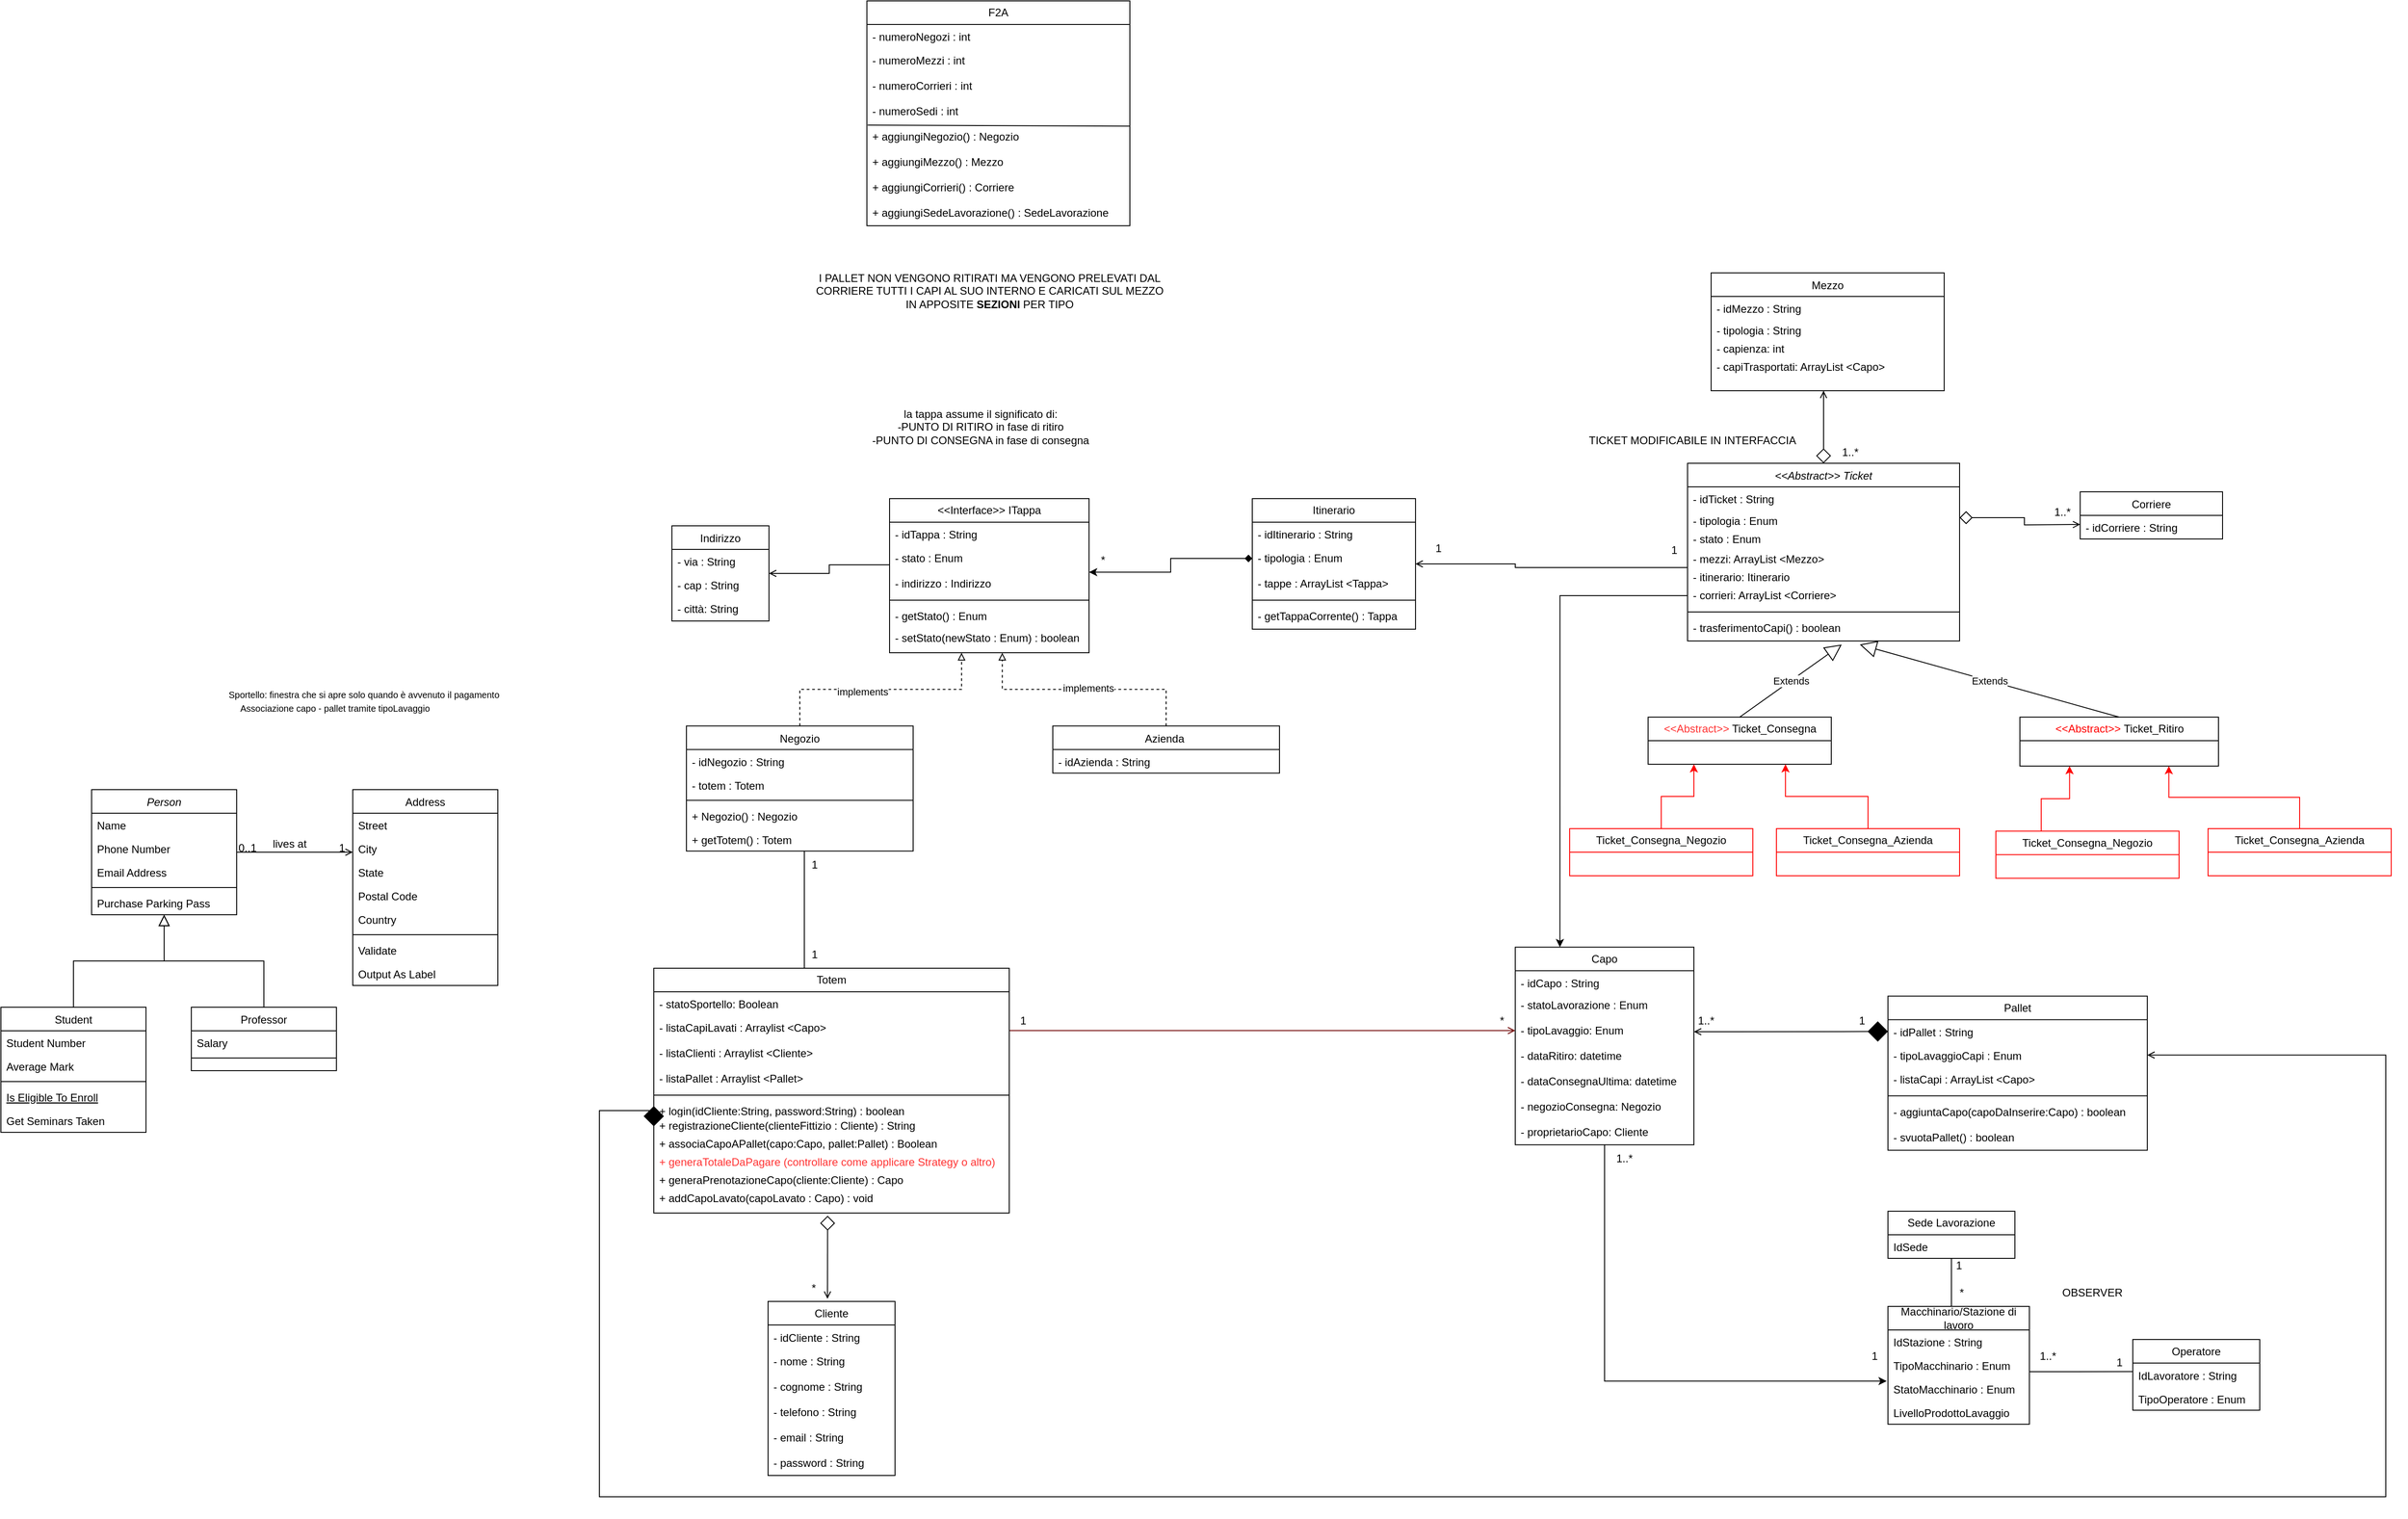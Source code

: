 <mxfile version="26.0.11">
  <diagram id="C5RBs43oDa-KdzZeNtuy" name="Diagramma delle classi">
    <mxGraphModel grid="1" page="1" gridSize="10" guides="1" tooltips="1" connect="1" arrows="1" fold="1" pageScale="1" pageWidth="827" pageHeight="1169" math="0" shadow="0">
      <root>
        <mxCell id="WIyWlLk6GJQsqaUBKTNV-0" />
        <mxCell id="WIyWlLk6GJQsqaUBKTNV-1" parent="WIyWlLk6GJQsqaUBKTNV-0" />
        <mxCell id="zkfFHV4jXpPFQw0GAbJ--0" value="Person" style="swimlane;fontStyle=2;align=center;verticalAlign=top;childLayout=stackLayout;horizontal=1;startSize=26;horizontalStack=0;resizeParent=1;resizeLast=0;collapsible=1;marginBottom=0;rounded=0;shadow=0;strokeWidth=1;" vertex="1" parent="WIyWlLk6GJQsqaUBKTNV-1">
          <mxGeometry x="220" y="120" width="160" height="138" as="geometry">
            <mxRectangle x="230" y="140" width="160" height="26" as="alternateBounds" />
          </mxGeometry>
        </mxCell>
        <mxCell id="zkfFHV4jXpPFQw0GAbJ--1" value="Name" style="text;align=left;verticalAlign=top;spacingLeft=4;spacingRight=4;overflow=hidden;rotatable=0;points=[[0,0.5],[1,0.5]];portConstraint=eastwest;" vertex="1" parent="zkfFHV4jXpPFQw0GAbJ--0">
          <mxGeometry y="26" width="160" height="26" as="geometry" />
        </mxCell>
        <mxCell id="zkfFHV4jXpPFQw0GAbJ--2" value="Phone Number" style="text;align=left;verticalAlign=top;spacingLeft=4;spacingRight=4;overflow=hidden;rotatable=0;points=[[0,0.5],[1,0.5]];portConstraint=eastwest;rounded=0;shadow=0;html=0;" vertex="1" parent="zkfFHV4jXpPFQw0GAbJ--0">
          <mxGeometry y="52" width="160" height="26" as="geometry" />
        </mxCell>
        <mxCell id="zkfFHV4jXpPFQw0GAbJ--3" value="Email Address" style="text;align=left;verticalAlign=top;spacingLeft=4;spacingRight=4;overflow=hidden;rotatable=0;points=[[0,0.5],[1,0.5]];portConstraint=eastwest;rounded=0;shadow=0;html=0;" vertex="1" parent="zkfFHV4jXpPFQw0GAbJ--0">
          <mxGeometry y="78" width="160" height="26" as="geometry" />
        </mxCell>
        <mxCell id="zkfFHV4jXpPFQw0GAbJ--4" value="" style="line;html=1;strokeWidth=1;align=left;verticalAlign=middle;spacingTop=-1;spacingLeft=3;spacingRight=3;rotatable=0;labelPosition=right;points=[];portConstraint=eastwest;" vertex="1" parent="zkfFHV4jXpPFQw0GAbJ--0">
          <mxGeometry y="104" width="160" height="8" as="geometry" />
        </mxCell>
        <mxCell id="zkfFHV4jXpPFQw0GAbJ--5" value="Purchase Parking Pass" style="text;align=left;verticalAlign=top;spacingLeft=4;spacingRight=4;overflow=hidden;rotatable=0;points=[[0,0.5],[1,0.5]];portConstraint=eastwest;" vertex="1" parent="zkfFHV4jXpPFQw0GAbJ--0">
          <mxGeometry y="112" width="160" height="26" as="geometry" />
        </mxCell>
        <mxCell id="zkfFHV4jXpPFQw0GAbJ--6" value="Student" style="swimlane;fontStyle=0;align=center;verticalAlign=top;childLayout=stackLayout;horizontal=1;startSize=26;horizontalStack=0;resizeParent=1;resizeLast=0;collapsible=1;marginBottom=0;rounded=0;shadow=0;strokeWidth=1;" vertex="1" parent="WIyWlLk6GJQsqaUBKTNV-1">
          <mxGeometry x="120" y="360" width="160" height="138" as="geometry">
            <mxRectangle x="130" y="380" width="160" height="26" as="alternateBounds" />
          </mxGeometry>
        </mxCell>
        <mxCell id="zkfFHV4jXpPFQw0GAbJ--7" value="Student Number" style="text;align=left;verticalAlign=top;spacingLeft=4;spacingRight=4;overflow=hidden;rotatable=0;points=[[0,0.5],[1,0.5]];portConstraint=eastwest;" vertex="1" parent="zkfFHV4jXpPFQw0GAbJ--6">
          <mxGeometry y="26" width="160" height="26" as="geometry" />
        </mxCell>
        <mxCell id="zkfFHV4jXpPFQw0GAbJ--8" value="Average Mark" style="text;align=left;verticalAlign=top;spacingLeft=4;spacingRight=4;overflow=hidden;rotatable=0;points=[[0,0.5],[1,0.5]];portConstraint=eastwest;rounded=0;shadow=0;html=0;" vertex="1" parent="zkfFHV4jXpPFQw0GAbJ--6">
          <mxGeometry y="52" width="160" height="26" as="geometry" />
        </mxCell>
        <mxCell id="zkfFHV4jXpPFQw0GAbJ--9" value="" style="line;html=1;strokeWidth=1;align=left;verticalAlign=middle;spacingTop=-1;spacingLeft=3;spacingRight=3;rotatable=0;labelPosition=right;points=[];portConstraint=eastwest;" vertex="1" parent="zkfFHV4jXpPFQw0GAbJ--6">
          <mxGeometry y="78" width="160" height="8" as="geometry" />
        </mxCell>
        <mxCell id="zkfFHV4jXpPFQw0GAbJ--10" value="Is Eligible To Enroll" style="text;align=left;verticalAlign=top;spacingLeft=4;spacingRight=4;overflow=hidden;rotatable=0;points=[[0,0.5],[1,0.5]];portConstraint=eastwest;fontStyle=4" vertex="1" parent="zkfFHV4jXpPFQw0GAbJ--6">
          <mxGeometry y="86" width="160" height="26" as="geometry" />
        </mxCell>
        <mxCell id="zkfFHV4jXpPFQw0GAbJ--11" value="Get Seminars Taken" style="text;align=left;verticalAlign=top;spacingLeft=4;spacingRight=4;overflow=hidden;rotatable=0;points=[[0,0.5],[1,0.5]];portConstraint=eastwest;" vertex="1" parent="zkfFHV4jXpPFQw0GAbJ--6">
          <mxGeometry y="112" width="160" height="26" as="geometry" />
        </mxCell>
        <mxCell id="zkfFHV4jXpPFQw0GAbJ--12" value="" style="endArrow=block;endSize=10;endFill=0;shadow=0;strokeWidth=1;rounded=0;curved=0;edgeStyle=elbowEdgeStyle;elbow=vertical;" edge="1" parent="WIyWlLk6GJQsqaUBKTNV-1" source="zkfFHV4jXpPFQw0GAbJ--6" target="zkfFHV4jXpPFQw0GAbJ--0">
          <mxGeometry width="160" relative="1" as="geometry">
            <mxPoint x="200" y="203" as="sourcePoint" />
            <mxPoint x="200" y="203" as="targetPoint" />
          </mxGeometry>
        </mxCell>
        <mxCell id="zkfFHV4jXpPFQw0GAbJ--13" value="Professor" style="swimlane;fontStyle=0;align=center;verticalAlign=top;childLayout=stackLayout;horizontal=1;startSize=26;horizontalStack=0;resizeParent=1;resizeLast=0;collapsible=1;marginBottom=0;rounded=0;shadow=0;strokeWidth=1;" vertex="1" parent="WIyWlLk6GJQsqaUBKTNV-1">
          <mxGeometry x="330" y="360" width="160" height="70" as="geometry">
            <mxRectangle x="340" y="380" width="170" height="26" as="alternateBounds" />
          </mxGeometry>
        </mxCell>
        <mxCell id="zkfFHV4jXpPFQw0GAbJ--14" value="Salary" style="text;align=left;verticalAlign=top;spacingLeft=4;spacingRight=4;overflow=hidden;rotatable=0;points=[[0,0.5],[1,0.5]];portConstraint=eastwest;" vertex="1" parent="zkfFHV4jXpPFQw0GAbJ--13">
          <mxGeometry y="26" width="160" height="26" as="geometry" />
        </mxCell>
        <mxCell id="zkfFHV4jXpPFQw0GAbJ--15" value="" style="line;html=1;strokeWidth=1;align=left;verticalAlign=middle;spacingTop=-1;spacingLeft=3;spacingRight=3;rotatable=0;labelPosition=right;points=[];portConstraint=eastwest;" vertex="1" parent="zkfFHV4jXpPFQw0GAbJ--13">
          <mxGeometry y="52" width="160" height="8" as="geometry" />
        </mxCell>
        <mxCell id="zkfFHV4jXpPFQw0GAbJ--16" value="" style="endArrow=block;endSize=10;endFill=0;shadow=0;strokeWidth=1;rounded=0;curved=0;edgeStyle=elbowEdgeStyle;elbow=vertical;" edge="1" parent="WIyWlLk6GJQsqaUBKTNV-1" source="zkfFHV4jXpPFQw0GAbJ--13" target="zkfFHV4jXpPFQw0GAbJ--0">
          <mxGeometry width="160" relative="1" as="geometry">
            <mxPoint x="210" y="373" as="sourcePoint" />
            <mxPoint x="310" y="271" as="targetPoint" />
          </mxGeometry>
        </mxCell>
        <mxCell id="zkfFHV4jXpPFQw0GAbJ--17" value="Address" style="swimlane;fontStyle=0;align=center;verticalAlign=top;childLayout=stackLayout;horizontal=1;startSize=26;horizontalStack=0;resizeParent=1;resizeLast=0;collapsible=1;marginBottom=0;rounded=0;shadow=0;strokeWidth=1;" vertex="1" parent="WIyWlLk6GJQsqaUBKTNV-1">
          <mxGeometry x="508" y="120" width="160" height="216" as="geometry">
            <mxRectangle x="550" y="140" width="160" height="26" as="alternateBounds" />
          </mxGeometry>
        </mxCell>
        <mxCell id="zkfFHV4jXpPFQw0GAbJ--18" value="Street" style="text;align=left;verticalAlign=top;spacingLeft=4;spacingRight=4;overflow=hidden;rotatable=0;points=[[0,0.5],[1,0.5]];portConstraint=eastwest;" vertex="1" parent="zkfFHV4jXpPFQw0GAbJ--17">
          <mxGeometry y="26" width="160" height="26" as="geometry" />
        </mxCell>
        <mxCell id="zkfFHV4jXpPFQw0GAbJ--19" value="City" style="text;align=left;verticalAlign=top;spacingLeft=4;spacingRight=4;overflow=hidden;rotatable=0;points=[[0,0.5],[1,0.5]];portConstraint=eastwest;rounded=0;shadow=0;html=0;" vertex="1" parent="zkfFHV4jXpPFQw0GAbJ--17">
          <mxGeometry y="52" width="160" height="26" as="geometry" />
        </mxCell>
        <mxCell id="zkfFHV4jXpPFQw0GAbJ--20" value="State" style="text;align=left;verticalAlign=top;spacingLeft=4;spacingRight=4;overflow=hidden;rotatable=0;points=[[0,0.5],[1,0.5]];portConstraint=eastwest;rounded=0;shadow=0;html=0;" vertex="1" parent="zkfFHV4jXpPFQw0GAbJ--17">
          <mxGeometry y="78" width="160" height="26" as="geometry" />
        </mxCell>
        <mxCell id="zkfFHV4jXpPFQw0GAbJ--21" value="Postal Code" style="text;align=left;verticalAlign=top;spacingLeft=4;spacingRight=4;overflow=hidden;rotatable=0;points=[[0,0.5],[1,0.5]];portConstraint=eastwest;rounded=0;shadow=0;html=0;" vertex="1" parent="zkfFHV4jXpPFQw0GAbJ--17">
          <mxGeometry y="104" width="160" height="26" as="geometry" />
        </mxCell>
        <mxCell id="zkfFHV4jXpPFQw0GAbJ--22" value="Country" style="text;align=left;verticalAlign=top;spacingLeft=4;spacingRight=4;overflow=hidden;rotatable=0;points=[[0,0.5],[1,0.5]];portConstraint=eastwest;rounded=0;shadow=0;html=0;" vertex="1" parent="zkfFHV4jXpPFQw0GAbJ--17">
          <mxGeometry y="130" width="160" height="26" as="geometry" />
        </mxCell>
        <mxCell id="zkfFHV4jXpPFQw0GAbJ--23" value="" style="line;html=1;strokeWidth=1;align=left;verticalAlign=middle;spacingTop=-1;spacingLeft=3;spacingRight=3;rotatable=0;labelPosition=right;points=[];portConstraint=eastwest;" vertex="1" parent="zkfFHV4jXpPFQw0GAbJ--17">
          <mxGeometry y="156" width="160" height="8" as="geometry" />
        </mxCell>
        <mxCell id="zkfFHV4jXpPFQw0GAbJ--24" value="Validate" style="text;align=left;verticalAlign=top;spacingLeft=4;spacingRight=4;overflow=hidden;rotatable=0;points=[[0,0.5],[1,0.5]];portConstraint=eastwest;" vertex="1" parent="zkfFHV4jXpPFQw0GAbJ--17">
          <mxGeometry y="164" width="160" height="26" as="geometry" />
        </mxCell>
        <mxCell id="zkfFHV4jXpPFQw0GAbJ--25" value="Output As Label" style="text;align=left;verticalAlign=top;spacingLeft=4;spacingRight=4;overflow=hidden;rotatable=0;points=[[0,0.5],[1,0.5]];portConstraint=eastwest;" vertex="1" parent="zkfFHV4jXpPFQw0GAbJ--17">
          <mxGeometry y="190" width="160" height="26" as="geometry" />
        </mxCell>
        <mxCell id="zkfFHV4jXpPFQw0GAbJ--26" value="" style="endArrow=open;shadow=0;strokeWidth=1;rounded=0;curved=0;endFill=1;edgeStyle=elbowEdgeStyle;elbow=vertical;" edge="1" parent="WIyWlLk6GJQsqaUBKTNV-1" source="zkfFHV4jXpPFQw0GAbJ--0" target="zkfFHV4jXpPFQw0GAbJ--17">
          <mxGeometry x="0.5" y="41" relative="1" as="geometry">
            <mxPoint x="380" y="192" as="sourcePoint" />
            <mxPoint x="540" y="192" as="targetPoint" />
            <mxPoint x="-40" y="32" as="offset" />
          </mxGeometry>
        </mxCell>
        <mxCell id="zkfFHV4jXpPFQw0GAbJ--27" value="0..1" style="resizable=0;align=left;verticalAlign=bottom;labelBackgroundColor=none;fontSize=12;" connectable="0" vertex="1" parent="zkfFHV4jXpPFQw0GAbJ--26">
          <mxGeometry x="-1" relative="1" as="geometry">
            <mxPoint y="4" as="offset" />
          </mxGeometry>
        </mxCell>
        <mxCell id="zkfFHV4jXpPFQw0GAbJ--28" value="1" style="resizable=0;align=right;verticalAlign=bottom;labelBackgroundColor=none;fontSize=12;" connectable="0" vertex="1" parent="zkfFHV4jXpPFQw0GAbJ--26">
          <mxGeometry x="1" relative="1" as="geometry">
            <mxPoint x="-7" y="4" as="offset" />
          </mxGeometry>
        </mxCell>
        <mxCell id="zkfFHV4jXpPFQw0GAbJ--29" value="lives at" style="text;html=1;resizable=0;points=[];;align=center;verticalAlign=middle;labelBackgroundColor=none;rounded=0;shadow=0;strokeWidth=1;fontSize=12;" vertex="1" connectable="0" parent="zkfFHV4jXpPFQw0GAbJ--26">
          <mxGeometry x="0.5" y="49" relative="1" as="geometry">
            <mxPoint x="-38" y="40" as="offset" />
          </mxGeometry>
        </mxCell>
        <mxCell id="dHTXPtnKRqLMdw50hPB_-0" value="&lt;font style=&quot;vertical-align: inherit;&quot;&gt;&lt;font style=&quot;vertical-align: inherit;&quot;&gt;&lt;font style=&quot;vertical-align: inherit;&quot;&gt;&lt;font style=&quot;vertical-align: inherit;&quot;&gt;Cliente&lt;/font&gt;&lt;/font&gt;&lt;/font&gt;&lt;/font&gt;" style="swimlane;fontStyle=0;childLayout=stackLayout;horizontal=1;startSize=26;fillColor=none;horizontalStack=0;resizeParent=1;resizeParentMax=0;resizeLast=0;collapsible=1;marginBottom=0;whiteSpace=wrap;html=1;" vertex="1" parent="WIyWlLk6GJQsqaUBKTNV-1">
          <mxGeometry x="966" y="684.5" width="140" height="192" as="geometry" />
        </mxCell>
        <mxCell id="dHTXPtnKRqLMdw50hPB_-1" value="- idCliente : String" style="text;strokeColor=none;fillColor=none;align=left;verticalAlign=top;spacingLeft=4;spacingRight=4;overflow=hidden;rotatable=0;points=[[0,0.5],[1,0.5]];portConstraint=eastwest;whiteSpace=wrap;html=1;" vertex="1" parent="dHTXPtnKRqLMdw50hPB_-0">
          <mxGeometry y="26" width="140" height="26" as="geometry" />
        </mxCell>
        <mxCell id="dHTXPtnKRqLMdw50hPB_-2" value="- nome : String" style="text;strokeColor=none;fillColor=none;align=left;verticalAlign=top;spacingLeft=4;spacingRight=4;overflow=hidden;rotatable=0;points=[[0,0.5],[1,0.5]];portConstraint=eastwest;whiteSpace=wrap;html=1;" vertex="1" parent="dHTXPtnKRqLMdw50hPB_-0">
          <mxGeometry y="52" width="140" height="28" as="geometry" />
        </mxCell>
        <mxCell id="AneA3FT12n0yuHmfRp1u-0" value="- cognome : String" style="text;strokeColor=none;fillColor=none;align=left;verticalAlign=top;spacingLeft=4;spacingRight=4;overflow=hidden;rotatable=0;points=[[0,0.5],[1,0.5]];portConstraint=eastwest;whiteSpace=wrap;html=1;" vertex="1" parent="dHTXPtnKRqLMdw50hPB_-0">
          <mxGeometry y="80" width="140" height="28" as="geometry" />
        </mxCell>
        <mxCell id="AneA3FT12n0yuHmfRp1u-1" value="- telefono : String" style="text;strokeColor=none;fillColor=none;align=left;verticalAlign=top;spacingLeft=4;spacingRight=4;overflow=hidden;rotatable=0;points=[[0,0.5],[1,0.5]];portConstraint=eastwest;whiteSpace=wrap;html=1;" vertex="1" parent="dHTXPtnKRqLMdw50hPB_-0">
          <mxGeometry y="108" width="140" height="28" as="geometry" />
        </mxCell>
        <mxCell id="AneA3FT12n0yuHmfRp1u-2" value="- email : String" style="text;strokeColor=none;fillColor=none;align=left;verticalAlign=top;spacingLeft=4;spacingRight=4;overflow=hidden;rotatable=0;points=[[0,0.5],[1,0.5]];portConstraint=eastwest;whiteSpace=wrap;html=1;" vertex="1" parent="dHTXPtnKRqLMdw50hPB_-0">
          <mxGeometry y="136" width="140" height="28" as="geometry" />
        </mxCell>
        <mxCell id="AneA3FT12n0yuHmfRp1u-3" value="- password : String" style="text;strokeColor=none;fillColor=none;align=left;verticalAlign=top;spacingLeft=4;spacingRight=4;overflow=hidden;rotatable=0;points=[[0,0.5],[1,0.5]];portConstraint=eastwest;whiteSpace=wrap;html=1;" vertex="1" parent="dHTXPtnKRqLMdw50hPB_-0">
          <mxGeometry y="164" width="140" height="28" as="geometry" />
        </mxCell>
        <mxCell id="dHTXPtnKRqLMdw50hPB_-7" style="edgeStyle=orthogonalEdgeStyle;rounded=0;orthogonalLoop=1;jettySize=auto;html=1;entryX=0.5;entryY=0;entryDx=0;entryDy=0;endArrow=none;endFill=0;" edge="1" parent="WIyWlLk6GJQsqaUBKTNV-1" source="dHTXPtnKRqLMdw50hPB_-8" target="dHTXPtnKRqLMdw50hPB_-23">
          <mxGeometry relative="1" as="geometry">
            <Array as="points">
              <mxPoint x="2271" y="690" />
            </Array>
          </mxGeometry>
        </mxCell>
        <mxCell id="dHTXPtnKRqLMdw50hPB_-8" value="&lt;font style=&quot;vertical-align: inherit;&quot;&gt;&lt;font style=&quot;vertical-align: inherit;&quot;&gt;Sede Lavorazione&lt;/font&gt;&lt;/font&gt;" style="swimlane;fontStyle=0;childLayout=stackLayout;horizontal=1;startSize=26;fillColor=none;horizontalStack=0;resizeParent=1;resizeParentMax=0;resizeLast=0;collapsible=1;marginBottom=0;whiteSpace=wrap;html=1;" vertex="1" parent="WIyWlLk6GJQsqaUBKTNV-1">
          <mxGeometry x="2201" y="585" width="140" height="52" as="geometry">
            <mxRectangle x="240" y="414" width="140" height="30" as="alternateBounds" />
          </mxGeometry>
        </mxCell>
        <mxCell id="dHTXPtnKRqLMdw50hPB_-9" value="IdSede" style="text;strokeColor=none;fillColor=none;align=left;verticalAlign=top;spacingLeft=4;spacingRight=4;overflow=hidden;rotatable=0;points=[[0,0.5],[1,0.5]];portConstraint=eastwest;whiteSpace=wrap;html=1;" vertex="1" parent="dHTXPtnKRqLMdw50hPB_-8">
          <mxGeometry y="26" width="140" height="26" as="geometry" />
        </mxCell>
        <mxCell id="dHTXPtnKRqLMdw50hPB_-10" style="edgeStyle=orthogonalEdgeStyle;rounded=0;orthogonalLoop=1;jettySize=auto;html=1;entryX=0;entryY=0.5;entryDx=0;entryDy=0;endArrow=open;endFill=0;exitX=1;exitY=0.5;exitDx=0;exitDy=0;startArrow=none;startFill=0;startSize=20;fillColor=#a20025;strokeColor=light-dark(#6F0000,#FFFFFF);" edge="1" parent="WIyWlLk6GJQsqaUBKTNV-1" source="uxjf2ig9O1zSuyzP2jkW-22" target="nSPGR9PMlTeJtl2GYz7l-12">
          <mxGeometry relative="1" as="geometry">
            <Array as="points">
              <mxPoint x="1232" y="386" />
            </Array>
            <mxPoint x="1600" y="331.667" as="sourcePoint" />
          </mxGeometry>
        </mxCell>
        <mxCell id="dHTXPtnKRqLMdw50hPB_-11" value="Totem" style="swimlane;fontStyle=0;childLayout=stackLayout;horizontal=1;startSize=26;fillColor=none;horizontalStack=0;resizeParent=1;resizeParentMax=0;resizeLast=0;collapsible=1;marginBottom=0;whiteSpace=wrap;html=1;" vertex="1" parent="WIyWlLk6GJQsqaUBKTNV-1">
          <mxGeometry x="840" y="317" width="392" height="270" as="geometry" />
        </mxCell>
        <mxCell id="uxjf2ig9O1zSuyzP2jkW-9" value="- statoSportello: Boolean" style="text;strokeColor=none;fillColor=none;align=left;verticalAlign=top;spacingLeft=4;spacingRight=4;overflow=hidden;rotatable=0;points=[[0,0.5],[1,0.5]];portConstraint=eastwest;whiteSpace=wrap;html=1;" vertex="1" parent="dHTXPtnKRqLMdw50hPB_-11">
          <mxGeometry y="26" width="392" height="26" as="geometry" />
        </mxCell>
        <mxCell id="uxjf2ig9O1zSuyzP2jkW-22" value="- listaCapiLavati : Arraylist &amp;lt;Capo&amp;gt;" style="text;strokeColor=none;fillColor=none;align=left;verticalAlign=top;spacingLeft=4;spacingRight=4;overflow=hidden;rotatable=0;points=[[0,0.5],[1,0.5]];portConstraint=eastwest;whiteSpace=wrap;html=1;" vertex="1" parent="dHTXPtnKRqLMdw50hPB_-11">
          <mxGeometry y="52" width="392" height="28" as="geometry" />
        </mxCell>
        <mxCell id="eMOK35l2ySMQdk9ZSWg3-0" value="- listaClienti : Arraylist &amp;lt;Cliente&amp;gt;" style="text;strokeColor=none;fillColor=none;align=left;verticalAlign=top;spacingLeft=4;spacingRight=4;overflow=hidden;rotatable=0;points=[[0,0.5],[1,0.5]];portConstraint=eastwest;whiteSpace=wrap;html=1;" vertex="1" parent="dHTXPtnKRqLMdw50hPB_-11">
          <mxGeometry y="80" width="392" height="28" as="geometry" />
        </mxCell>
        <mxCell id="uxjf2ig9O1zSuyzP2jkW-10" value="- listaPallet : Arraylist &amp;lt;Pallet&amp;gt;" style="text;strokeColor=none;fillColor=none;align=left;verticalAlign=top;spacingLeft=4;spacingRight=4;overflow=hidden;rotatable=0;points=[[0,0.5],[1,0.5]];portConstraint=eastwest;whiteSpace=wrap;html=1;" vertex="1" parent="dHTXPtnKRqLMdw50hPB_-11">
          <mxGeometry y="108" width="392" height="28" as="geometry" />
        </mxCell>
        <mxCell id="nSPGR9PMlTeJtl2GYz7l-4" value="" style="line;html=1;strokeWidth=1;align=left;verticalAlign=middle;spacingTop=-1;spacingLeft=3;spacingRight=3;rotatable=0;labelPosition=right;points=[];portConstraint=eastwest;" vertex="1" parent="dHTXPtnKRqLMdw50hPB_-11">
          <mxGeometry y="136" width="392" height="8" as="geometry" />
        </mxCell>
        <mxCell id="uxjf2ig9O1zSuyzP2jkW-14" value="+ login(idCliente:String, password:String) : boolean" style="text;align=left;verticalAlign=top;spacingLeft=4;spacingRight=4;overflow=hidden;rotatable=0;points=[[0,0.5],[1,0.5]];portConstraint=eastwest;" vertex="1" parent="dHTXPtnKRqLMdw50hPB_-11">
          <mxGeometry y="144" width="392" height="16" as="geometry" />
        </mxCell>
        <mxCell id="nSPGR9PMlTeJtl2GYz7l-3" value="+ registrazioneCliente(clienteFittizio : Cliente) : String" style="text;align=left;verticalAlign=top;spacingLeft=4;spacingRight=4;overflow=hidden;rotatable=0;points=[[0,0.5],[1,0.5]];portConstraint=eastwest;" vertex="1" parent="dHTXPtnKRqLMdw50hPB_-11">
          <mxGeometry y="160" width="392" height="20" as="geometry" />
        </mxCell>
        <mxCell id="nSPGR9PMlTeJtl2GYz7l-5" value="+ associaCapoAPallet(capo:Capo, pallet:Pallet) : Boolean" style="text;align=left;verticalAlign=top;spacingLeft=4;spacingRight=4;overflow=hidden;rotatable=0;points=[[0,0.5],[1,0.5]];portConstraint=eastwest;" vertex="1" parent="dHTXPtnKRqLMdw50hPB_-11">
          <mxGeometry y="180" width="392" height="20" as="geometry" />
        </mxCell>
        <mxCell id="p50czv6C6dbLO6HUcVpF-0" value="+ generaTotaleDaPagare (controllare come applicare Strategy o altro)" style="text;align=left;verticalAlign=top;spacingLeft=4;spacingRight=4;overflow=hidden;rotatable=0;points=[[0,0.5],[1,0.5]];portConstraint=eastwest;fontColor=#FF3333;" vertex="1" parent="dHTXPtnKRqLMdw50hPB_-11">
          <mxGeometry y="200" width="392" height="20" as="geometry" />
        </mxCell>
        <mxCell id="AneA3FT12n0yuHmfRp1u-11" value="+ generaPrenotazioneCapo(cliente:Cliente) : Capo" style="text;align=left;verticalAlign=top;spacingLeft=4;spacingRight=4;overflow=hidden;rotatable=0;points=[[0,0.5],[1,0.5]];portConstraint=eastwest;" vertex="1" parent="dHTXPtnKRqLMdw50hPB_-11">
          <mxGeometry y="220" width="392" height="20" as="geometry" />
        </mxCell>
        <mxCell id="9H1HDqKEcE8oY5oY-_-9-61" value="+ addCapoLavato(capoLavato : Capo) : void" style="text;align=left;verticalAlign=top;spacingLeft=4;spacingRight=4;overflow=hidden;rotatable=0;points=[[0,0.5],[1,0.5]];portConstraint=eastwest;" vertex="1" parent="dHTXPtnKRqLMdw50hPB_-11">
          <mxGeometry y="240" width="392" height="30" as="geometry" />
        </mxCell>
        <mxCell id="dHTXPtnKRqLMdw50hPB_-13" style="edgeStyle=orthogonalEdgeStyle;rounded=0;orthogonalLoop=1;jettySize=auto;html=1;entryX=0;entryY=0.5;entryDx=0;entryDy=0;endArrow=diamond;endFill=1;endSize=20;startArrow=open;startFill=0;" edge="1" parent="WIyWlLk6GJQsqaUBKTNV-1" source="dHTXPtnKRqLMdw50hPB_-14" target="dHTXPtnKRqLMdw50hPB_-33">
          <mxGeometry relative="1" as="geometry">
            <Array as="points">
              <mxPoint x="2017" y="387" />
              <mxPoint x="2017" y="387" />
            </Array>
          </mxGeometry>
        </mxCell>
        <mxCell id="dHTXPtnKRqLMdw50hPB_-14" value="Capo" style="swimlane;fontStyle=0;childLayout=stackLayout;horizontal=1;startSize=26;fillColor=none;horizontalStack=0;resizeParent=1;resizeParentMax=0;resizeLast=0;collapsible=1;marginBottom=0;whiteSpace=wrap;html=1;" vertex="1" parent="WIyWlLk6GJQsqaUBKTNV-1">
          <mxGeometry x="1790" y="293.75" width="197" height="218" as="geometry" />
        </mxCell>
        <mxCell id="dHTXPtnKRqLMdw50hPB_-15" value="- idCapo : String" style="text;strokeColor=none;fillColor=none;align=left;verticalAlign=top;spacingLeft=4;spacingRight=4;overflow=hidden;rotatable=0;points=[[0,0.5],[1,0.5]];portConstraint=eastwest;whiteSpace=wrap;html=1;" vertex="1" parent="dHTXPtnKRqLMdw50hPB_-14">
          <mxGeometry y="26" width="197" height="24" as="geometry" />
        </mxCell>
        <mxCell id="dHTXPtnKRqLMdw50hPB_-16" value="- statoLavorazione : Enum" style="text;strokeColor=none;fillColor=none;align=left;verticalAlign=top;spacingLeft=4;spacingRight=4;overflow=hidden;rotatable=0;points=[[0,0.5],[1,0.5]];portConstraint=eastwest;whiteSpace=wrap;html=1;" vertex="1" parent="dHTXPtnKRqLMdw50hPB_-14">
          <mxGeometry y="50" width="197" height="28" as="geometry" />
        </mxCell>
        <mxCell id="nSPGR9PMlTeJtl2GYz7l-12" value="- tipoLavaggio: Enum" style="text;strokeColor=none;fillColor=none;align=left;verticalAlign=top;spacingLeft=4;spacingRight=4;overflow=hidden;rotatable=0;points=[[0,0.5],[1,0.5]];portConstraint=eastwest;whiteSpace=wrap;html=1;" vertex="1" parent="dHTXPtnKRqLMdw50hPB_-14">
          <mxGeometry y="78" width="197" height="28" as="geometry" />
        </mxCell>
        <mxCell id="nSPGR9PMlTeJtl2GYz7l-13" value="- dataRitiro: datetime" style="text;strokeColor=none;fillColor=none;align=left;verticalAlign=top;spacingLeft=4;spacingRight=4;overflow=hidden;rotatable=0;points=[[0,0.5],[1,0.5]];portConstraint=eastwest;whiteSpace=wrap;html=1;" vertex="1" parent="dHTXPtnKRqLMdw50hPB_-14">
          <mxGeometry y="106" width="197" height="28" as="geometry" />
        </mxCell>
        <mxCell id="nSPGR9PMlTeJtl2GYz7l-14" value="- dataConsegnaUltima: datetime" style="text;strokeColor=none;fillColor=none;align=left;verticalAlign=top;spacingLeft=4;spacingRight=4;overflow=hidden;rotatable=0;points=[[0,0.5],[1,0.5]];portConstraint=eastwest;whiteSpace=wrap;html=1;" vertex="1" parent="dHTXPtnKRqLMdw50hPB_-14">
          <mxGeometry y="134" width="197" height="28" as="geometry" />
        </mxCell>
        <mxCell id="nSPGR9PMlTeJtl2GYz7l-15" value="- negozioConsegna: Negozio" style="text;strokeColor=none;fillColor=none;align=left;verticalAlign=top;spacingLeft=4;spacingRight=4;overflow=hidden;rotatable=0;points=[[0,0.5],[1,0.5]];portConstraint=eastwest;whiteSpace=wrap;html=1;" vertex="1" parent="dHTXPtnKRqLMdw50hPB_-14">
          <mxGeometry y="162" width="197" height="28" as="geometry" />
        </mxCell>
        <mxCell id="uxjf2ig9O1zSuyzP2jkW-15" value="- proprietarioCapo: Cliente" style="text;strokeColor=none;fillColor=none;align=left;verticalAlign=top;spacingLeft=4;spacingRight=4;overflow=hidden;rotatable=0;points=[[0,0.5],[1,0.5]];portConstraint=eastwest;whiteSpace=wrap;html=1;" vertex="1" parent="dHTXPtnKRqLMdw50hPB_-14">
          <mxGeometry y="190" width="197" height="28" as="geometry" />
        </mxCell>
        <mxCell id="dHTXPtnKRqLMdw50hPB_-20" value="Operatore" style="swimlane;fontStyle=0;childLayout=stackLayout;horizontal=1;startSize=26;fillColor=none;horizontalStack=0;resizeParent=1;resizeParentMax=0;resizeLast=0;collapsible=1;marginBottom=0;whiteSpace=wrap;html=1;" vertex="1" parent="WIyWlLk6GJQsqaUBKTNV-1">
          <mxGeometry x="2471" y="726.5" width="140" height="78" as="geometry" />
        </mxCell>
        <mxCell id="dHTXPtnKRqLMdw50hPB_-21" value="IdLavoratore : String" style="text;strokeColor=none;fillColor=none;align=left;verticalAlign=top;spacingLeft=4;spacingRight=4;overflow=hidden;rotatable=0;points=[[0,0.5],[1,0.5]];portConstraint=eastwest;whiteSpace=wrap;html=1;" vertex="1" parent="dHTXPtnKRqLMdw50hPB_-20">
          <mxGeometry y="26" width="140" height="26" as="geometry" />
        </mxCell>
        <mxCell id="dHTXPtnKRqLMdw50hPB_-22" value="TipoOperatore : Enum" style="text;strokeColor=none;fillColor=none;align=left;verticalAlign=top;spacingLeft=4;spacingRight=4;overflow=hidden;rotatable=0;points=[[0,0.5],[1,0.5]];portConstraint=eastwest;whiteSpace=wrap;html=1;" vertex="1" parent="dHTXPtnKRqLMdw50hPB_-20">
          <mxGeometry y="52" width="140" height="26" as="geometry" />
        </mxCell>
        <mxCell id="dHTXPtnKRqLMdw50hPB_-23" value="Macchinario/Stazione di lavoro" style="swimlane;fontStyle=0;childLayout=stackLayout;horizontal=1;startSize=26;fillColor=none;horizontalStack=0;resizeParent=1;resizeParentMax=0;resizeLast=0;collapsible=1;marginBottom=0;whiteSpace=wrap;html=1;" vertex="1" parent="WIyWlLk6GJQsqaUBKTNV-1">
          <mxGeometry x="2201" y="690" width="156" height="130" as="geometry" />
        </mxCell>
        <mxCell id="dHTXPtnKRqLMdw50hPB_-24" value="IdStazione : String" style="text;strokeColor=none;fillColor=none;align=left;verticalAlign=top;spacingLeft=4;spacingRight=4;overflow=hidden;rotatable=0;points=[[0,0.5],[1,0.5]];portConstraint=eastwest;whiteSpace=wrap;html=1;" vertex="1" parent="dHTXPtnKRqLMdw50hPB_-23">
          <mxGeometry y="26" width="156" height="26" as="geometry" />
        </mxCell>
        <mxCell id="dHTXPtnKRqLMdw50hPB_-25" value="TipoMacchinario : Enum" style="text;strokeColor=none;fillColor=none;align=left;verticalAlign=top;spacingLeft=4;spacingRight=4;overflow=hidden;rotatable=0;points=[[0,0.5],[1,0.5]];portConstraint=eastwest;whiteSpace=wrap;html=1;" vertex="1" parent="dHTXPtnKRqLMdw50hPB_-23">
          <mxGeometry y="52" width="156" height="26" as="geometry" />
        </mxCell>
        <mxCell id="dHTXPtnKRqLMdw50hPB_-26" value="StatoMacchinario : Enum" style="text;strokeColor=none;fillColor=none;align=left;verticalAlign=top;spacingLeft=4;spacingRight=4;overflow=hidden;rotatable=0;points=[[0,0.5],[1,0.5]];portConstraint=eastwest;whiteSpace=wrap;html=1;" vertex="1" parent="dHTXPtnKRqLMdw50hPB_-23">
          <mxGeometry y="78" width="156" height="26" as="geometry" />
        </mxCell>
        <mxCell id="dHTXPtnKRqLMdw50hPB_-27" value="LivelloProdottoLavaggio" style="text;strokeColor=none;fillColor=none;align=left;verticalAlign=top;spacingLeft=4;spacingRight=4;overflow=hidden;rotatable=0;points=[[0,0.5],[1,0.5]];portConstraint=eastwest;whiteSpace=wrap;html=1;" vertex="1" parent="dHTXPtnKRqLMdw50hPB_-23">
          <mxGeometry y="104" width="156" height="26" as="geometry" />
        </mxCell>
        <mxCell id="dHTXPtnKRqLMdw50hPB_-29" value="" style="endArrow=diamond;html=1;rounded=0;entryX=0.489;entryY=1.1;entryDx=0;entryDy=0;exitX=0.468;exitY=-0.015;exitDx=0;exitDy=0;endFill=0;exitPerimeter=0;entryPerimeter=0;startArrow=open;startFill=0;startSize=6;endSize=14;" edge="1" parent="WIyWlLk6GJQsqaUBKTNV-1" source="dHTXPtnKRqLMdw50hPB_-0" target="9H1HDqKEcE8oY5oY-_-9-61">
          <mxGeometry width="50" height="50" relative="1" as="geometry">
            <mxPoint x="730" y="543.75" as="sourcePoint" />
            <mxPoint x="1031.816" y="610.218" as="targetPoint" />
          </mxGeometry>
        </mxCell>
        <mxCell id="dHTXPtnKRqLMdw50hPB_-32" value="&lt;font style=&quot;vertical-align: inherit;&quot;&gt;&lt;font style=&quot;vertical-align: inherit;&quot;&gt;Pallet&lt;/font&gt;&lt;/font&gt;" style="swimlane;fontStyle=0;childLayout=stackLayout;horizontal=1;startSize=26;fillColor=none;horizontalStack=0;resizeParent=1;resizeParentMax=0;resizeLast=0;collapsible=1;marginBottom=0;whiteSpace=wrap;html=1;" vertex="1" parent="WIyWlLk6GJQsqaUBKTNV-1">
          <mxGeometry x="2201" y="347.75" width="286" height="170" as="geometry" />
        </mxCell>
        <mxCell id="dHTXPtnKRqLMdw50hPB_-33" value="- idPallet : String" style="text;strokeColor=none;fillColor=none;align=left;verticalAlign=top;spacingLeft=4;spacingRight=4;overflow=hidden;rotatable=0;points=[[0,0.5],[1,0.5]];portConstraint=eastwest;whiteSpace=wrap;html=1;" vertex="1" parent="dHTXPtnKRqLMdw50hPB_-32">
          <mxGeometry y="26" width="286" height="26" as="geometry" />
        </mxCell>
        <mxCell id="nSPGR9PMlTeJtl2GYz7l-18" value="- tipoLavaggioCapi : Enum" style="text;strokeColor=none;fillColor=none;align=left;verticalAlign=top;spacingLeft=4;spacingRight=4;overflow=hidden;rotatable=0;points=[[0,0.5],[1,0.5]];portConstraint=eastwest;whiteSpace=wrap;html=1;" vertex="1" parent="dHTXPtnKRqLMdw50hPB_-32">
          <mxGeometry y="52" width="286" height="26" as="geometry" />
        </mxCell>
        <mxCell id="dHTXPtnKRqLMdw50hPB_-34" value="- listaCapi : ArrayList &amp;lt;Capo&amp;gt;" style="text;strokeColor=none;fillColor=none;align=left;verticalAlign=top;spacingLeft=4;spacingRight=4;overflow=hidden;rotatable=0;points=[[0,0.5],[1,0.5]];portConstraint=eastwest;whiteSpace=wrap;html=1;" vertex="1" parent="dHTXPtnKRqLMdw50hPB_-32">
          <mxGeometry y="78" width="286" height="28" as="geometry" />
        </mxCell>
        <mxCell id="uxjf2ig9O1zSuyzP2jkW-16" value="" style="line;html=1;strokeWidth=1;align=left;verticalAlign=middle;spacingTop=-1;spacingLeft=3;spacingRight=3;rotatable=0;labelPosition=right;points=[];portConstraint=eastwest;" vertex="1" parent="dHTXPtnKRqLMdw50hPB_-32">
          <mxGeometry y="106" width="286" height="8" as="geometry" />
        </mxCell>
        <mxCell id="uxjf2ig9O1zSuyzP2jkW-17" value="- aggiuntaCapo(capoDaInserire:Capo) : boolean" style="text;strokeColor=none;fillColor=none;align=left;verticalAlign=top;spacingLeft=4;spacingRight=4;overflow=hidden;rotatable=0;points=[[0,0.5],[1,0.5]];portConstraint=eastwest;whiteSpace=wrap;html=1;" vertex="1" parent="dHTXPtnKRqLMdw50hPB_-32">
          <mxGeometry y="114" width="286" height="28" as="geometry" />
        </mxCell>
        <mxCell id="uxjf2ig9O1zSuyzP2jkW-18" value="- svuotaPallet() : boolean" style="text;strokeColor=none;fillColor=none;align=left;verticalAlign=top;spacingLeft=4;spacingRight=4;overflow=hidden;rotatable=0;points=[[0,0.5],[1,0.5]];portConstraint=eastwest;whiteSpace=wrap;html=1;" vertex="1" parent="dHTXPtnKRqLMdw50hPB_-32">
          <mxGeometry y="142" width="286" height="28" as="geometry" />
        </mxCell>
        <mxCell id="dHTXPtnKRqLMdw50hPB_-36" value="&lt;font style=&quot;vertical-align: inherit;&quot;&gt;&lt;font style=&quot;vertical-align: inherit;&quot;&gt;Itinerario&lt;/font&gt;&lt;/font&gt;" style="swimlane;fontStyle=0;childLayout=stackLayout;horizontal=1;startSize=26;fillColor=none;horizontalStack=0;resizeParent=1;resizeParentMax=0;resizeLast=0;collapsible=1;marginBottom=0;whiteSpace=wrap;html=1;" vertex="1" parent="WIyWlLk6GJQsqaUBKTNV-1">
          <mxGeometry x="1500" y="-201" width="180" height="144" as="geometry" />
        </mxCell>
        <mxCell id="dHTXPtnKRqLMdw50hPB_-37" value="- idItinerario : String" style="text;strokeColor=none;fillColor=none;align=left;verticalAlign=top;spacingLeft=4;spacingRight=4;overflow=hidden;rotatable=0;points=[[0,0.5],[1,0.5]];portConstraint=eastwest;whiteSpace=wrap;html=1;" vertex="1" parent="dHTXPtnKRqLMdw50hPB_-36">
          <mxGeometry y="26" width="180" height="26" as="geometry" />
        </mxCell>
        <mxCell id="dHTXPtnKRqLMdw50hPB_-38" value="- tipologia : Enum" style="text;strokeColor=none;fillColor=none;align=left;verticalAlign=top;spacingLeft=4;spacingRight=4;overflow=hidden;rotatable=0;points=[[0,0.5],[1,0.5]];portConstraint=eastwest;whiteSpace=wrap;html=1;" vertex="1" parent="dHTXPtnKRqLMdw50hPB_-36">
          <mxGeometry y="52" width="180" height="28" as="geometry" />
        </mxCell>
        <mxCell id="9H1HDqKEcE8oY5oY-_-9-21" value="- tappe : ArrayList &amp;lt;Tappa&amp;gt;" style="text;strokeColor=none;fillColor=none;align=left;verticalAlign=top;spacingLeft=4;spacingRight=4;overflow=hidden;rotatable=0;points=[[0,0.5],[1,0.5]];portConstraint=eastwest;whiteSpace=wrap;html=1;" vertex="1" parent="dHTXPtnKRqLMdw50hPB_-36">
          <mxGeometry y="80" width="180" height="28" as="geometry" />
        </mxCell>
        <mxCell id="9H1HDqKEcE8oY5oY-_-9-22" value="" style="line;html=1;strokeWidth=1;align=left;verticalAlign=middle;spacingTop=-1;spacingLeft=3;spacingRight=3;rotatable=0;labelPosition=right;points=[];portConstraint=eastwest;" vertex="1" parent="dHTXPtnKRqLMdw50hPB_-36">
          <mxGeometry y="108" width="180" height="8" as="geometry" />
        </mxCell>
        <mxCell id="9H1HDqKEcE8oY5oY-_-9-24" value="- getTappaCorrente() : Tappa" style="text;strokeColor=none;fillColor=none;align=left;verticalAlign=top;spacingLeft=4;spacingRight=4;overflow=hidden;rotatable=0;points=[[0,0.5],[1,0.5]];portConstraint=eastwest;whiteSpace=wrap;html=1;" vertex="1" parent="dHTXPtnKRqLMdw50hPB_-36">
          <mxGeometry y="116" width="180" height="28" as="geometry" />
        </mxCell>
        <mxCell id="dHTXPtnKRqLMdw50hPB_-39" value="*" style="text;html=1;align=center;verticalAlign=middle;resizable=0;points=[];autosize=1;strokeColor=none;fillColor=none;" vertex="1" parent="WIyWlLk6GJQsqaUBKTNV-1">
          <mxGeometry x="1001" y="654.5" width="30" height="30" as="geometry" />
        </mxCell>
        <mxCell id="dHTXPtnKRqLMdw50hPB_-45" value="1" style="text;html=1;align=center;verticalAlign=middle;resizable=0;points=[];autosize=1;strokeColor=none;fillColor=none;" vertex="1" parent="WIyWlLk6GJQsqaUBKTNV-1">
          <mxGeometry x="1232" y="360" width="30" height="30" as="geometry" />
        </mxCell>
        <mxCell id="dHTXPtnKRqLMdw50hPB_-47" value="*" style="text;html=1;align=center;verticalAlign=middle;resizable=0;points=[];autosize=1;strokeColor=none;fillColor=none;" vertex="1" parent="WIyWlLk6GJQsqaUBKTNV-1">
          <mxGeometry x="1760" y="360" width="30" height="30" as="geometry" />
        </mxCell>
        <mxCell id="dHTXPtnKRqLMdw50hPB_-52" value="*" style="text;html=1;align=center;verticalAlign=middle;resizable=0;points=[];autosize=1;strokeColor=none;fillColor=none;" vertex="1" parent="WIyWlLk6GJQsqaUBKTNV-1">
          <mxGeometry x="1320" y="-148" width="30" height="30" as="geometry" />
        </mxCell>
        <mxCell id="dHTXPtnKRqLMdw50hPB_-54" value="*" style="text;html=1;align=center;verticalAlign=middle;resizable=0;points=[];autosize=1;strokeColor=none;fillColor=none;" vertex="1" parent="WIyWlLk6GJQsqaUBKTNV-1">
          <mxGeometry x="2267" y="660" width="30" height="30" as="geometry" />
        </mxCell>
        <mxCell id="dHTXPtnKRqLMdw50hPB_-56" value="1" style="text;html=1;align=center;verticalAlign=middle;resizable=0;points=[];autosize=1;strokeColor=none;fillColor=none;" vertex="1" parent="WIyWlLk6GJQsqaUBKTNV-1">
          <mxGeometry x="2264" y="630" width="30" height="30" as="geometry" />
        </mxCell>
        <mxCell id="dHTXPtnKRqLMdw50hPB_-57" value="&lt;font style=&quot;vertical-align: inherit;&quot;&gt;&lt;font style=&quot;vertical-align: inherit;&quot;&gt;&amp;lt;&amp;lt;Interface&amp;gt;&amp;gt; ITappa&lt;/font&gt;&lt;/font&gt;" style="swimlane;fontStyle=0;childLayout=stackLayout;horizontal=1;startSize=26;fillColor=none;horizontalStack=0;resizeParent=1;resizeParentMax=0;resizeLast=0;collapsible=1;marginBottom=0;whiteSpace=wrap;html=1;" vertex="1" parent="WIyWlLk6GJQsqaUBKTNV-1">
          <mxGeometry x="1100" y="-201" width="220" height="170" as="geometry" />
        </mxCell>
        <mxCell id="dHTXPtnKRqLMdw50hPB_-58" value="- idTappa : String" style="text;strokeColor=none;fillColor=none;align=left;verticalAlign=top;spacingLeft=4;spacingRight=4;overflow=hidden;rotatable=0;points=[[0,0.5],[1,0.5]];portConstraint=eastwest;whiteSpace=wrap;html=1;" vertex="1" parent="dHTXPtnKRqLMdw50hPB_-57">
          <mxGeometry y="26" width="220" height="26" as="geometry" />
        </mxCell>
        <mxCell id="dHTXPtnKRqLMdw50hPB_-59" value="- stato : Enum" style="text;strokeColor=none;fillColor=none;align=left;verticalAlign=top;spacingLeft=4;spacingRight=4;overflow=hidden;rotatable=0;points=[[0,0.5],[1,0.5]];portConstraint=eastwest;whiteSpace=wrap;html=1;" vertex="1" parent="dHTXPtnKRqLMdw50hPB_-57">
          <mxGeometry y="52" width="220" height="28" as="geometry" />
        </mxCell>
        <mxCell id="9H1HDqKEcE8oY5oY-_-9-46" value="- indirizzo : Indirizzo" style="text;strokeColor=none;fillColor=none;align=left;verticalAlign=top;spacingLeft=4;spacingRight=4;overflow=hidden;rotatable=0;points=[[0,0.5],[1,0.5]];portConstraint=eastwest;whiteSpace=wrap;html=1;" vertex="1" parent="dHTXPtnKRqLMdw50hPB_-57">
          <mxGeometry y="80" width="220" height="28" as="geometry" />
        </mxCell>
        <mxCell id="9H1HDqKEcE8oY5oY-_-9-27" value="" style="line;html=1;strokeWidth=1;align=left;verticalAlign=middle;spacingTop=-1;spacingLeft=3;spacingRight=3;rotatable=0;labelPosition=right;points=[];portConstraint=eastwest;" vertex="1" parent="dHTXPtnKRqLMdw50hPB_-57">
          <mxGeometry y="108" width="220" height="8" as="geometry" />
        </mxCell>
        <mxCell id="9H1HDqKEcE8oY5oY-_-9-25" value="- getStato() : Enum" style="text;strokeColor=none;fillColor=none;align=left;verticalAlign=top;spacingLeft=4;spacingRight=4;overflow=hidden;rotatable=0;points=[[0,0.5],[1,0.5]];portConstraint=eastwest;whiteSpace=wrap;html=1;" vertex="1" parent="dHTXPtnKRqLMdw50hPB_-57">
          <mxGeometry y="116" width="220" height="24" as="geometry" />
        </mxCell>
        <mxCell id="9H1HDqKEcE8oY5oY-_-9-56" value="- setStato(newStato : Enum) : boolean" style="text;strokeColor=none;fillColor=none;align=left;verticalAlign=top;spacingLeft=4;spacingRight=4;overflow=hidden;rotatable=0;points=[[0,0.5],[1,0.5]];portConstraint=eastwest;whiteSpace=wrap;html=1;" vertex="1" parent="dHTXPtnKRqLMdw50hPB_-57">
          <mxGeometry y="140" width="220" height="30" as="geometry" />
        </mxCell>
        <mxCell id="dHTXPtnKRqLMdw50hPB_-60" value="1" style="text;html=1;align=center;verticalAlign=middle;resizable=0;points=[];autosize=1;strokeColor=none;fillColor=none;" vertex="1" parent="WIyWlLk6GJQsqaUBKTNV-1">
          <mxGeometry x="1002" y="287" width="30" height="30" as="geometry" />
        </mxCell>
        <mxCell id="dHTXPtnKRqLMdw50hPB_-67" value="&lt;font style=&quot;vertical-align: inherit;&quot;&gt;&lt;font style=&quot;vertical-align: inherit;&quot;&gt;&lt;font style=&quot;color: light-dark(rgb(255, 51, 51), rgb(255, 0, 0));&quot;&gt;&amp;lt;&amp;lt;Abstract&amp;gt;&amp;gt;&lt;/font&gt; Ticket_Consegna&lt;/font&gt;&lt;/font&gt;" style="swimlane;fontStyle=0;childLayout=stackLayout;horizontal=1;startSize=26;fillColor=none;horizontalStack=0;resizeParent=1;resizeParentMax=0;resizeLast=0;collapsible=1;marginBottom=0;whiteSpace=wrap;html=1;" vertex="1" parent="WIyWlLk6GJQsqaUBKTNV-1">
          <mxGeometry x="1936.5" y="40" width="202" height="52" as="geometry">
            <mxRectangle x="240" y="414" width="140" height="30" as="alternateBounds" />
          </mxGeometry>
        </mxCell>
        <mxCell id="dHTXPtnKRqLMdw50hPB_-69" value="&lt;font style=&quot;vertical-align: inherit;&quot;&gt;&lt;font style=&quot;vertical-align: inherit;&quot;&gt;&lt;span style=&quot;color: rgb(255, 0, 0);&quot;&gt;&lt;font style=&quot;color: light-dark(rgb(255, 0, 0), rgb(255, 0, 0));&quot;&gt;&amp;lt;&amp;lt;Abstract&amp;gt;&amp;gt;&lt;/font&gt;&lt;/span&gt;&lt;span style=&quot;color: rgb(255, 0, 0);&quot;&gt;&amp;nbsp;&lt;/span&gt;Ticket_Ritiro&lt;/font&gt;&lt;/font&gt;" style="swimlane;fontStyle=0;childLayout=stackLayout;horizontal=1;startSize=26;fillColor=none;horizontalStack=0;resizeParent=1;resizeParentMax=0;resizeLast=0;collapsible=1;marginBottom=0;whiteSpace=wrap;html=1;" vertex="1" parent="WIyWlLk6GJQsqaUBKTNV-1">
          <mxGeometry x="2346.5" y="40" width="219" height="54" as="geometry">
            <mxRectangle x="240" y="414" width="140" height="30" as="alternateBounds" />
          </mxGeometry>
        </mxCell>
        <mxCell id="dHTXPtnKRqLMdw50hPB_-75" value="1" style="text;html=1;align=center;verticalAlign=middle;resizable=0;points=[];autosize=1;strokeColor=none;fillColor=none;" vertex="1" parent="WIyWlLk6GJQsqaUBKTNV-1">
          <mxGeometry x="1690" y="-161" width="30" height="30" as="geometry" />
        </mxCell>
        <mxCell id="dHTXPtnKRqLMdw50hPB_-76" value="la tappa assume il significato di:&lt;div&gt;-PUNTO DI RITIRO in fase di ritiro&lt;/div&gt;&lt;div&gt;-PUNTO DI CONSEGNA in fase di consegna&lt;/div&gt;" style="text;html=1;align=center;verticalAlign=middle;resizable=0;points=[];autosize=1;strokeColor=none;fillColor=none;" vertex="1" parent="WIyWlLk6GJQsqaUBKTNV-1">
          <mxGeometry x="1070" y="-310" width="260" height="60" as="geometry" />
        </mxCell>
        <mxCell id="dHTXPtnKRqLMdw50hPB_-77" value="1" style="text;html=1;align=center;verticalAlign=middle;resizable=0;points=[];autosize=1;strokeColor=none;fillColor=none;" vertex="1" parent="WIyWlLk6GJQsqaUBKTNV-1">
          <mxGeometry x="1950" y="-159" width="30" height="30" as="geometry" />
        </mxCell>
        <mxCell id="dHTXPtnKRqLMdw50hPB_-78" value="1" style="text;html=1;align=center;verticalAlign=middle;resizable=0;points=[];autosize=1;strokeColor=none;fillColor=none;" vertex="1" parent="WIyWlLk6GJQsqaUBKTNV-1">
          <mxGeometry x="2157" y="360" width="30" height="30" as="geometry" />
        </mxCell>
        <mxCell id="dHTXPtnKRqLMdw50hPB_-79" value="1..*" style="text;html=1;align=center;verticalAlign=middle;resizable=0;points=[];autosize=1;strokeColor=none;fillColor=none;" vertex="1" parent="WIyWlLk6GJQsqaUBKTNV-1">
          <mxGeometry x="1980" y="360" width="40" height="30" as="geometry" />
        </mxCell>
        <mxCell id="dHTXPtnKRqLMdw50hPB_-80" value="1" style="text;html=1;align=center;verticalAlign=middle;resizable=0;points=[];autosize=1;strokeColor=none;fillColor=none;" vertex="1" parent="WIyWlLk6GJQsqaUBKTNV-1">
          <mxGeometry x="2441" y="736.5" width="30" height="30" as="geometry" />
        </mxCell>
        <mxCell id="dHTXPtnKRqLMdw50hPB_-81" value="1..*" style="text;html=1;align=center;verticalAlign=middle;resizable=0;points=[];autosize=1;strokeColor=none;fillColor=none;" vertex="1" parent="WIyWlLk6GJQsqaUBKTNV-1">
          <mxGeometry x="2357" y="730" width="40" height="30" as="geometry" />
        </mxCell>
        <mxCell id="dHTXPtnKRqLMdw50hPB_-82" value="1" style="text;html=1;align=center;verticalAlign=middle;resizable=0;points=[];autosize=1;strokeColor=none;fillColor=none;" vertex="1" parent="WIyWlLk6GJQsqaUBKTNV-1">
          <mxGeometry x="2171" y="730" width="30" height="30" as="geometry" />
        </mxCell>
        <mxCell id="dHTXPtnKRqLMdw50hPB_-83" value="1..*" style="text;html=1;align=center;verticalAlign=middle;resizable=0;points=[];autosize=1;strokeColor=none;fillColor=none;" vertex="1" parent="WIyWlLk6GJQsqaUBKTNV-1">
          <mxGeometry x="1890" y="511.75" width="40" height="30" as="geometry" />
        </mxCell>
        <mxCell id="dHTXPtnKRqLMdw50hPB_-87" style="edgeStyle=orthogonalEdgeStyle;rounded=0;orthogonalLoop=1;jettySize=auto;html=1;entryX=1;entryY=0.5;entryDx=0;entryDy=0;endArrow=diamond;endFill=0;startArrow=open;startFill=0;endSize=12;" edge="1" parent="WIyWlLk6GJQsqaUBKTNV-1" target="dHTXPtnKRqLMdw50hPB_-104">
          <mxGeometry relative="1" as="geometry">
            <mxPoint x="2413" y="-172.5" as="sourcePoint" />
            <mxPoint x="2232.16" y="-186.548" as="targetPoint" />
          </mxGeometry>
        </mxCell>
        <mxCell id="dHTXPtnKRqLMdw50hPB_-88" value="1..*" style="text;html=1;align=center;verticalAlign=middle;resizable=0;points=[];autosize=1;strokeColor=none;fillColor=none;" vertex="1" parent="WIyWlLk6GJQsqaUBKTNV-1">
          <mxGeometry x="2373" y="-201" width="40" height="30" as="geometry" />
        </mxCell>
        <mxCell id="dHTXPtnKRqLMdw50hPB_-89" style="edgeStyle=orthogonalEdgeStyle;rounded=0;orthogonalLoop=1;jettySize=auto;html=1;entryX=-0.001;entryY=0.362;entryDx=0;entryDy=0;entryPerimeter=0;endArrow=none;endFill=0;" edge="1" parent="WIyWlLk6GJQsqaUBKTNV-1" source="dHTXPtnKRqLMdw50hPB_-23" target="dHTXPtnKRqLMdw50hPB_-21">
          <mxGeometry relative="1" as="geometry">
            <Array as="points">
              <mxPoint x="2387" y="762" />
              <mxPoint x="2387" y="762" />
            </Array>
          </mxGeometry>
        </mxCell>
        <mxCell id="dHTXPtnKRqLMdw50hPB_-95" value="Extends" style="endArrow=block;endSize=16;endFill=0;html=1;rounded=0;exitX=0.5;exitY=0;exitDx=0;exitDy=0;" edge="1" parent="WIyWlLk6GJQsqaUBKTNV-1" source="dHTXPtnKRqLMdw50hPB_-67">
          <mxGeometry width="160" relative="1" as="geometry">
            <mxPoint x="2028" y="2.75" as="sourcePoint" />
            <mxPoint x="2150" y="-40" as="targetPoint" />
          </mxGeometry>
        </mxCell>
        <mxCell id="9H1HDqKEcE8oY5oY-_-9-84" style="edgeStyle=orthogonalEdgeStyle;rounded=0;orthogonalLoop=1;jettySize=auto;html=1;startArrow=diamond;startFill=0;endArrow=open;endFill=0;startSize=14;" edge="1" parent="WIyWlLk6GJQsqaUBKTNV-1" source="dHTXPtnKRqLMdw50hPB_-102">
          <mxGeometry relative="1" as="geometry">
            <mxPoint x="2130" y="-320" as="targetPoint" />
          </mxGeometry>
        </mxCell>
        <mxCell id="dHTXPtnKRqLMdw50hPB_-102" value="&lt;&lt;Abstract&gt;&gt; Ticket" style="swimlane;fontStyle=2;align=center;verticalAlign=top;childLayout=stackLayout;horizontal=1;startSize=26;horizontalStack=0;resizeParent=1;resizeLast=0;collapsible=1;marginBottom=0;rounded=0;shadow=0;strokeWidth=1;fontColor=light-dark(#000000,#FFFFFF);" vertex="1" parent="WIyWlLk6GJQsqaUBKTNV-1">
          <mxGeometry x="1980" y="-240" width="300" height="196" as="geometry">
            <mxRectangle x="230" y="140" width="160" height="26" as="alternateBounds" />
          </mxGeometry>
        </mxCell>
        <mxCell id="dHTXPtnKRqLMdw50hPB_-103" value="- idTicket : String" style="text;align=left;verticalAlign=top;spacingLeft=4;spacingRight=4;overflow=hidden;rotatable=0;points=[[0,0.5],[1,0.5]];portConstraint=eastwest;" vertex="1" parent="dHTXPtnKRqLMdw50hPB_-102">
          <mxGeometry y="26" width="300" height="24" as="geometry" />
        </mxCell>
        <mxCell id="dHTXPtnKRqLMdw50hPB_-104" value="- tipologia : Enum" style="text;align=left;verticalAlign=top;spacingLeft=4;spacingRight=4;overflow=hidden;rotatable=0;points=[[0,0.5],[1,0.5]];portConstraint=eastwest;rounded=0;shadow=0;html=0;" vertex="1" parent="dHTXPtnKRqLMdw50hPB_-102">
          <mxGeometry y="50" width="300" height="20" as="geometry" />
        </mxCell>
        <mxCell id="dHTXPtnKRqLMdw50hPB_-105" value="- stato : Enum" style="text;align=left;verticalAlign=top;spacingLeft=4;spacingRight=4;overflow=hidden;rotatable=0;points=[[0,0.5],[1,0.5]];portConstraint=eastwest;rounded=0;shadow=0;html=0;" vertex="1" parent="dHTXPtnKRqLMdw50hPB_-102">
          <mxGeometry y="70" width="300" height="22" as="geometry" />
        </mxCell>
        <mxCell id="uxjf2ig9O1zSuyzP2jkW-23" value="- mezzi: ArrayList &lt;Mezzo&gt;" style="text;align=left;verticalAlign=top;spacingLeft=4;spacingRight=4;overflow=hidden;rotatable=0;points=[[0,0.5],[1,0.5]];portConstraint=eastwest;rounded=0;shadow=0;html=0;" vertex="1" parent="dHTXPtnKRqLMdw50hPB_-102">
          <mxGeometry y="92" width="300" height="20" as="geometry" />
        </mxCell>
        <mxCell id="uxjf2ig9O1zSuyzP2jkW-24" value="- itinerario: Itinerario" style="text;align=left;verticalAlign=top;spacingLeft=4;spacingRight=4;overflow=hidden;rotatable=0;points=[[0,0.5],[1,0.5]];portConstraint=eastwest;rounded=0;shadow=0;html=0;" vertex="1" parent="dHTXPtnKRqLMdw50hPB_-102">
          <mxGeometry y="112" width="300" height="20" as="geometry" />
        </mxCell>
        <mxCell id="uxjf2ig9O1zSuyzP2jkW-25" value="- corrieri: ArrayList &lt;Corriere&gt;" style="text;align=left;verticalAlign=top;spacingLeft=4;spacingRight=4;overflow=hidden;rotatable=0;points=[[0,0.5],[1,0.5]];portConstraint=eastwest;rounded=0;shadow=0;html=0;" vertex="1" parent="dHTXPtnKRqLMdw50hPB_-102">
          <mxGeometry y="132" width="300" height="28" as="geometry" />
        </mxCell>
        <mxCell id="dHTXPtnKRqLMdw50hPB_-106" value="" style="line;html=1;strokeWidth=1;align=left;verticalAlign=middle;spacingTop=-1;spacingLeft=3;spacingRight=3;rotatable=0;labelPosition=right;points=[];portConstraint=eastwest;" vertex="1" parent="dHTXPtnKRqLMdw50hPB_-102">
          <mxGeometry y="160" width="300" height="8" as="geometry" />
        </mxCell>
        <mxCell id="uxjf2ig9O1zSuyzP2jkW-35" value="- trasferimentoCapi() : boolean" style="text;strokeColor=none;fillColor=none;align=left;verticalAlign=top;spacingLeft=4;spacingRight=4;overflow=hidden;rotatable=0;points=[[0,0.5],[1,0.5]];portConstraint=eastwest;whiteSpace=wrap;html=1;" vertex="1" parent="dHTXPtnKRqLMdw50hPB_-102">
          <mxGeometry y="168" width="300" height="28" as="geometry" />
        </mxCell>
        <mxCell id="dHTXPtnKRqLMdw50hPB_-112" value="Corriere" style="swimlane;fontStyle=0;align=center;verticalAlign=top;childLayout=stackLayout;horizontal=1;startSize=26;horizontalStack=0;resizeParent=1;resizeLast=0;collapsible=1;marginBottom=0;rounded=0;shadow=0;strokeWidth=1;" vertex="1" parent="WIyWlLk6GJQsqaUBKTNV-1">
          <mxGeometry x="2413" y="-208.5" width="157" height="52" as="geometry">
            <mxRectangle x="340" y="380" width="170" height="26" as="alternateBounds" />
          </mxGeometry>
        </mxCell>
        <mxCell id="dHTXPtnKRqLMdw50hPB_-113" value="- idCorriere : String" style="text;align=left;verticalAlign=top;spacingLeft=4;spacingRight=4;overflow=hidden;rotatable=0;points=[[0,0.5],[1,0.5]];portConstraint=eastwest;" vertex="1" parent="dHTXPtnKRqLMdw50hPB_-112">
          <mxGeometry y="26" width="157" height="26" as="geometry" />
        </mxCell>
        <mxCell id="dHTXPtnKRqLMdw50hPB_-115" value="Mezzo" style="swimlane;fontStyle=0;align=center;verticalAlign=top;childLayout=stackLayout;horizontal=1;startSize=26;horizontalStack=0;resizeParent=1;resizeLast=0;collapsible=1;marginBottom=0;rounded=0;shadow=0;strokeWidth=1;" vertex="1" parent="WIyWlLk6GJQsqaUBKTNV-1">
          <mxGeometry x="2006" y="-450" width="257" height="130" as="geometry">
            <mxRectangle x="340" y="380" width="170" height="26" as="alternateBounds" />
          </mxGeometry>
        </mxCell>
        <mxCell id="dHTXPtnKRqLMdw50hPB_-91" value="- idMezzo : String" style="text;strokeColor=none;fillColor=none;align=left;verticalAlign=top;spacingLeft=4;spacingRight=4;overflow=hidden;rotatable=0;points=[[0,0.5],[1,0.5]];portConstraint=eastwest;whiteSpace=wrap;html=1;" vertex="1" parent="dHTXPtnKRqLMdw50hPB_-115">
          <mxGeometry y="26" width="257" height="24" as="geometry" />
        </mxCell>
        <mxCell id="dHTXPtnKRqLMdw50hPB_-92" value="- tipologia : String" style="text;strokeColor=none;fillColor=none;align=left;verticalAlign=top;spacingLeft=4;spacingRight=4;overflow=hidden;rotatable=0;points=[[0,0.5],[1,0.5]];portConstraint=eastwest;whiteSpace=wrap;html=1;" vertex="1" parent="dHTXPtnKRqLMdw50hPB_-115">
          <mxGeometry y="50" width="257" height="20" as="geometry" />
        </mxCell>
        <mxCell id="uxjf2ig9O1zSuyzP2jkW-30" value="- capienza: int" style="text;strokeColor=none;fillColor=none;align=left;verticalAlign=top;spacingLeft=4;spacingRight=4;overflow=hidden;rotatable=0;points=[[0,0.5],[1,0.5]];portConstraint=eastwest;whiteSpace=wrap;html=1;" vertex="1" parent="dHTXPtnKRqLMdw50hPB_-115">
          <mxGeometry y="70" width="257" height="20" as="geometry" />
        </mxCell>
        <mxCell id="uxjf2ig9O1zSuyzP2jkW-36" value="- capiTrasportati: ArrayList &lt;Capo&gt;" style="text;align=left;verticalAlign=top;spacingLeft=4;spacingRight=4;overflow=hidden;rotatable=0;points=[[0,0.5],[1,0.5]];portConstraint=eastwest;rounded=0;shadow=0;html=0;" vertex="1" parent="dHTXPtnKRqLMdw50hPB_-115">
          <mxGeometry y="90" width="257" height="26" as="geometry" />
        </mxCell>
        <mxCell id="dHTXPtnKRqLMdw50hPB_-122" value="1..*" style="text;html=1;align=center;verticalAlign=middle;resizable=0;points=[];autosize=1;strokeColor=none;fillColor=none;" vertex="1" parent="WIyWlLk6GJQsqaUBKTNV-1">
          <mxGeometry x="2138.5" y="-267.5" width="40" height="30" as="geometry" />
        </mxCell>
        <mxCell id="nSPGR9PMlTeJtl2GYz7l-19" style="edgeStyle=orthogonalEdgeStyle;rounded=0;orthogonalLoop=1;jettySize=auto;html=1;entryX=1;entryY=0.5;entryDx=0;entryDy=0;exitX=0;exitY=0.5;exitDx=0;exitDy=0;startArrow=diamond;startFill=1;targetPerimeterSpacing=6;startSize=20;endArrow=open;endFill=0;" edge="1" parent="WIyWlLk6GJQsqaUBKTNV-1" source="uxjf2ig9O1zSuyzP2jkW-14" target="nSPGR9PMlTeJtl2GYz7l-18">
          <mxGeometry relative="1" as="geometry">
            <Array as="points">
              <mxPoint x="780" y="474" />
              <mxPoint x="780" y="900" />
              <mxPoint x="2750" y="900" />
              <mxPoint x="2750" y="413" />
            </Array>
          </mxGeometry>
        </mxCell>
        <mxCell id="nSPGR9PMlTeJtl2GYz7l-22" value="I PALLET NON VENGONO RITIRATI MA VENGONO PRELEVATI DAL &lt;br&gt;CORRIERE TUTTI I CAPI AL SUO INTERNO E CARICATI SUL MEZZO &lt;br&gt;IN APPOSITE &lt;b&gt;SEZIONI &lt;/b&gt;PER TIPO" style="text;html=1;align=center;verticalAlign=middle;resizable=0;points=[];autosize=1;strokeColor=none;fillColor=none;" vertex="1" parent="WIyWlLk6GJQsqaUBKTNV-1">
          <mxGeometry x="1005" y="-460" width="410" height="60" as="geometry" />
        </mxCell>
        <mxCell id="uxjf2ig9O1zSuyzP2jkW-12" value="Sportello: finestra che si apre solo quando è avvenuto il pagamento" style="text;html=1;align=center;verticalAlign=middle;resizable=0;points=[];autosize=1;strokeColor=none;fillColor=none;fontSize=10;" vertex="1" parent="WIyWlLk6GJQsqaUBKTNV-1">
          <mxGeometry x="360" width="320" height="30" as="geometry" />
        </mxCell>
        <mxCell id="uxjf2ig9O1zSuyzP2jkW-13" value="Associazione capo - pallet tramite tipoLavaggio" style="text;html=1;align=center;verticalAlign=middle;resizable=0;points=[];autosize=1;strokeColor=none;fillColor=none;fontSize=10;" vertex="1" parent="WIyWlLk6GJQsqaUBKTNV-1">
          <mxGeometry x="373" y="15.25" width="230" height="30" as="geometry" />
        </mxCell>
        <mxCell id="uxjf2ig9O1zSuyzP2jkW-20" value="Extends" style="endArrow=block;endSize=16;endFill=0;html=1;rounded=0;exitX=0.5;exitY=0;exitDx=0;exitDy=0;" edge="1" parent="WIyWlLk6GJQsqaUBKTNV-1" source="dHTXPtnKRqLMdw50hPB_-69">
          <mxGeometry width="160" relative="1" as="geometry">
            <mxPoint x="2153" y="95.25" as="sourcePoint" />
            <mxPoint x="2170" y="-40" as="targetPoint" />
          </mxGeometry>
        </mxCell>
        <mxCell id="mSwk7CNQOvKX5Z_6xpJY-1" value="&lt;font style=&quot;vertical-align: inherit;&quot;&gt;&lt;font style=&quot;vertical-align: inherit;&quot;&gt;F2A&lt;/font&gt;&lt;/font&gt;" style="swimlane;fontStyle=0;childLayout=stackLayout;horizontal=1;startSize=26;fillColor=none;horizontalStack=0;resizeParent=1;resizeParentMax=0;resizeLast=0;collapsible=1;marginBottom=0;whiteSpace=wrap;html=1;" vertex="1" parent="WIyWlLk6GJQsqaUBKTNV-1">
          <mxGeometry x="1075" y="-750" width="290" height="248" as="geometry" />
        </mxCell>
        <mxCell id="mSwk7CNQOvKX5Z_6xpJY-2" value="- numeroNegozi : int" style="text;strokeColor=none;fillColor=none;align=left;verticalAlign=top;spacingLeft=4;spacingRight=4;overflow=hidden;rotatable=0;points=[[0,0.5],[1,0.5]];portConstraint=eastwest;whiteSpace=wrap;html=1;" vertex="1" parent="mSwk7CNQOvKX5Z_6xpJY-1">
          <mxGeometry y="26" width="290" height="26" as="geometry" />
        </mxCell>
        <mxCell id="mSwk7CNQOvKX5Z_6xpJY-11" value="- numeroMezzi : int" style="text;strokeColor=none;fillColor=none;align=left;verticalAlign=top;spacingLeft=4;spacingRight=4;overflow=hidden;rotatable=0;points=[[0,0.5],[1,0.5]];portConstraint=eastwest;whiteSpace=wrap;html=1;" vertex="1" parent="mSwk7CNQOvKX5Z_6xpJY-1">
          <mxGeometry y="52" width="290" height="28" as="geometry" />
        </mxCell>
        <mxCell id="mSwk7CNQOvKX5Z_6xpJY-3" value="- numeroCorrieri : int" style="text;strokeColor=none;fillColor=none;align=left;verticalAlign=top;spacingLeft=4;spacingRight=4;overflow=hidden;rotatable=0;points=[[0,0.5],[1,0.5]];portConstraint=eastwest;whiteSpace=wrap;html=1;" vertex="1" parent="mSwk7CNQOvKX5Z_6xpJY-1">
          <mxGeometry y="80" width="290" height="28" as="geometry" />
        </mxCell>
        <mxCell id="mSwk7CNQOvKX5Z_6xpJY-5" value="- numeroSedi : int" style="text;strokeColor=none;fillColor=none;align=left;verticalAlign=top;spacingLeft=4;spacingRight=4;overflow=hidden;rotatable=0;points=[[0,0.5],[1,0.5]];portConstraint=eastwest;whiteSpace=wrap;html=1;" vertex="1" parent="mSwk7CNQOvKX5Z_6xpJY-1">
          <mxGeometry y="108" width="290" height="28" as="geometry" />
        </mxCell>
        <mxCell id="mSwk7CNQOvKX5Z_6xpJY-6" value="" style="endArrow=none;html=1;rounded=0;entryX=0.999;entryY=1.076;entryDx=0;entryDy=0;entryPerimeter=0;exitX=0.003;exitY=1.036;exitDx=0;exitDy=0;exitPerimeter=0;" edge="1" parent="mSwk7CNQOvKX5Z_6xpJY-1" source="mSwk7CNQOvKX5Z_6xpJY-5" target="mSwk7CNQOvKX5Z_6xpJY-5">
          <mxGeometry width="50" height="50" relative="1" as="geometry">
            <mxPoint y="110" as="sourcePoint" />
            <mxPoint x="50" y="60" as="targetPoint" />
          </mxGeometry>
        </mxCell>
        <mxCell id="mSwk7CNQOvKX5Z_6xpJY-4" value="+ aggiungiNegozio() : Negozio" style="text;strokeColor=none;fillColor=none;align=left;verticalAlign=top;spacingLeft=4;spacingRight=4;overflow=hidden;rotatable=0;points=[[0,0.5],[1,0.5]];portConstraint=eastwest;whiteSpace=wrap;html=1;" vertex="1" parent="mSwk7CNQOvKX5Z_6xpJY-1">
          <mxGeometry y="136" width="290" height="28" as="geometry" />
        </mxCell>
        <mxCell id="mSwk7CNQOvKX5Z_6xpJY-8" value="+ aggiungiMezzo() : Mezzo" style="text;strokeColor=none;fillColor=none;align=left;verticalAlign=top;spacingLeft=4;spacingRight=4;overflow=hidden;rotatable=0;points=[[0,0.5],[1,0.5]];portConstraint=eastwest;whiteSpace=wrap;html=1;" vertex="1" parent="mSwk7CNQOvKX5Z_6xpJY-1">
          <mxGeometry y="164" width="290" height="28" as="geometry" />
        </mxCell>
        <mxCell id="mSwk7CNQOvKX5Z_6xpJY-9" value="+ aggiungiCorrieri() : Corriere" style="text;strokeColor=none;fillColor=none;align=left;verticalAlign=top;spacingLeft=4;spacingRight=4;overflow=hidden;rotatable=0;points=[[0,0.5],[1,0.5]];portConstraint=eastwest;whiteSpace=wrap;html=1;" vertex="1" parent="mSwk7CNQOvKX5Z_6xpJY-1">
          <mxGeometry y="192" width="290" height="28" as="geometry" />
        </mxCell>
        <mxCell id="mSwk7CNQOvKX5Z_6xpJY-12" value="+ aggiungiSedeLavorazione() : SedeLavorazione" style="text;strokeColor=none;fillColor=none;align=left;verticalAlign=top;spacingLeft=4;spacingRight=4;overflow=hidden;rotatable=0;points=[[0,0.5],[1,0.5]];portConstraint=eastwest;whiteSpace=wrap;html=1;" vertex="1" parent="mSwk7CNQOvKX5Z_6xpJY-1">
          <mxGeometry y="220" width="290" height="28" as="geometry" />
        </mxCell>
        <mxCell id="9H1HDqKEcE8oY5oY-_-9-1" style="edgeStyle=orthogonalEdgeStyle;rounded=0;orthogonalLoop=1;jettySize=auto;html=1;entryX=1;entryY=0.5;entryDx=0;entryDy=0;endArrow=open;startFill=0;exitX=0;exitY=0.5;exitDx=0;exitDy=0;endFill=0;" edge="1" parent="WIyWlLk6GJQsqaUBKTNV-1" source="uxjf2ig9O1zSuyzP2jkW-23" target="dHTXPtnKRqLMdw50hPB_-36">
          <mxGeometry relative="1" as="geometry">
            <Array as="points">
              <mxPoint x="1980" y="-125" />
              <mxPoint x="1790" y="-125" />
              <mxPoint x="1790" y="-129" />
            </Array>
            <mxPoint x="1840" y="-110" as="sourcePoint" />
          </mxGeometry>
        </mxCell>
        <mxCell id="9H1HDqKEcE8oY5oY-_-9-12" style="edgeStyle=orthogonalEdgeStyle;rounded=0;orthogonalLoop=1;jettySize=auto;html=1;entryX=0.5;entryY=0;entryDx=0;entryDy=0;endArrow=none;startFill=0;" edge="1" parent="WIyWlLk6GJQsqaUBKTNV-1" source="9H1HDqKEcE8oY5oY-_-9-2" target="dHTXPtnKRqLMdw50hPB_-11">
          <mxGeometry relative="1" as="geometry">
            <Array as="points">
              <mxPoint x="1006" y="317.25" />
            </Array>
          </mxGeometry>
        </mxCell>
        <mxCell id="9H1HDqKEcE8oY5oY-_-9-2" value="Negozio" style="swimlane;fontStyle=0;align=center;verticalAlign=top;childLayout=stackLayout;horizontal=1;startSize=26;horizontalStack=0;resizeParent=1;resizeLast=0;collapsible=1;marginBottom=0;rounded=0;shadow=0;strokeWidth=1;" vertex="1" parent="WIyWlLk6GJQsqaUBKTNV-1">
          <mxGeometry x="876" y="49.75" width="250" height="138" as="geometry">
            <mxRectangle x="550" y="140" width="160" height="26" as="alternateBounds" />
          </mxGeometry>
        </mxCell>
        <mxCell id="9H1HDqKEcE8oY5oY-_-9-3" value="- idNegozio : String" style="text;align=left;verticalAlign=top;spacingLeft=4;spacingRight=4;overflow=hidden;rotatable=0;points=[[0,0.5],[1,0.5]];portConstraint=eastwest;" vertex="1" parent="9H1HDqKEcE8oY5oY-_-9-2">
          <mxGeometry y="26" width="250" height="26" as="geometry" />
        </mxCell>
        <mxCell id="9H1HDqKEcE8oY5oY-_-9-15" value="- totem : Totem" style="text;align=left;verticalAlign=top;spacingLeft=4;spacingRight=4;overflow=hidden;rotatable=0;points=[[0,0.5],[1,0.5]];portConstraint=eastwest;rounded=0;shadow=0;html=0;" vertex="1" parent="9H1HDqKEcE8oY5oY-_-9-2">
          <mxGeometry y="52" width="250" height="26" as="geometry" />
        </mxCell>
        <mxCell id="9H1HDqKEcE8oY5oY-_-9-8" value="" style="line;html=1;strokeWidth=1;align=left;verticalAlign=middle;spacingTop=-1;spacingLeft=3;spacingRight=3;rotatable=0;labelPosition=right;points=[];portConstraint=eastwest;" vertex="1" parent="9H1HDqKEcE8oY5oY-_-9-2">
          <mxGeometry y="78" width="250" height="8" as="geometry" />
        </mxCell>
        <mxCell id="9H1HDqKEcE8oY5oY-_-9-16" value="+ Negozio() : Negozio" style="text;align=left;verticalAlign=top;spacingLeft=4;spacingRight=4;overflow=hidden;rotatable=0;points=[[0,0.5],[1,0.5]];portConstraint=eastwest;rounded=0;shadow=0;html=0;" vertex="1" parent="9H1HDqKEcE8oY5oY-_-9-2">
          <mxGeometry y="86" width="250" height="26" as="geometry" />
        </mxCell>
        <mxCell id="9H1HDqKEcE8oY5oY-_-9-17" value="+ getTotem() : Totem" style="text;align=left;verticalAlign=top;spacingLeft=4;spacingRight=4;overflow=hidden;rotatable=0;points=[[0,0.5],[1,0.5]];portConstraint=eastwest;rounded=0;shadow=0;html=0;" vertex="1" parent="9H1HDqKEcE8oY5oY-_-9-2">
          <mxGeometry y="112" width="250" height="26" as="geometry" />
        </mxCell>
        <mxCell id="9H1HDqKEcE8oY5oY-_-9-13" value="1" style="text;html=1;align=center;verticalAlign=middle;resizable=0;points=[];autosize=1;strokeColor=none;fillColor=none;" vertex="1" parent="WIyWlLk6GJQsqaUBKTNV-1">
          <mxGeometry x="1002" y="187.75" width="30" height="30" as="geometry" />
        </mxCell>
        <mxCell id="9H1HDqKEcE8oY5oY-_-9-20" style="edgeStyle=orthogonalEdgeStyle;rounded=0;orthogonalLoop=1;jettySize=auto;html=1;entryX=-0.009;entryY=0.169;entryDx=0;entryDy=0;entryPerimeter=0;" edge="1" parent="WIyWlLk6GJQsqaUBKTNV-1" source="dHTXPtnKRqLMdw50hPB_-14" target="dHTXPtnKRqLMdw50hPB_-26">
          <mxGeometry relative="1" as="geometry" />
        </mxCell>
        <mxCell id="9H1HDqKEcE8oY5oY-_-9-37" value="Azienda " style="swimlane;fontStyle=0;align=center;verticalAlign=top;childLayout=stackLayout;horizontal=1;startSize=26;horizontalStack=0;resizeParent=1;resizeLast=0;collapsible=1;marginBottom=0;rounded=0;shadow=0;strokeWidth=1;strokeColor=light-dark(#000000,#FF0000);" vertex="1" parent="WIyWlLk6GJQsqaUBKTNV-1">
          <mxGeometry x="1280" y="49.75" width="250" height="52" as="geometry">
            <mxRectangle x="550" y="140" width="160" height="26" as="alternateBounds" />
          </mxGeometry>
        </mxCell>
        <mxCell id="9H1HDqKEcE8oY5oY-_-9-38" value="- idAzienda : String" style="text;align=left;verticalAlign=top;spacingLeft=4;spacingRight=4;overflow=hidden;rotatable=0;points=[[0,0.5],[1,0.5]];portConstraint=eastwest;" vertex="1" parent="9H1HDqKEcE8oY5oY-_-9-37">
          <mxGeometry y="26" width="250" height="26" as="geometry" />
        </mxCell>
        <mxCell id="9H1HDqKEcE8oY5oY-_-9-47" value="Indirizzo" style="swimlane;fontStyle=0;align=center;verticalAlign=top;childLayout=stackLayout;horizontal=1;startSize=26;horizontalStack=0;resizeParent=1;resizeLast=0;collapsible=1;marginBottom=0;rounded=0;shadow=0;strokeWidth=1;" vertex="1" parent="WIyWlLk6GJQsqaUBKTNV-1">
          <mxGeometry x="860" y="-171" width="107" height="105" as="geometry">
            <mxRectangle x="550" y="140" width="160" height="26" as="alternateBounds" />
          </mxGeometry>
        </mxCell>
        <mxCell id="9H1HDqKEcE8oY5oY-_-9-48" value="- via : String" style="text;align=left;verticalAlign=top;spacingLeft=4;spacingRight=4;overflow=hidden;rotatable=0;points=[[0,0.5],[1,0.5]];portConstraint=eastwest;" vertex="1" parent="9H1HDqKEcE8oY5oY-_-9-47">
          <mxGeometry y="26" width="107" height="26" as="geometry" />
        </mxCell>
        <mxCell id="9H1HDqKEcE8oY5oY-_-9-49" value="- cap : String" style="text;align=left;verticalAlign=top;spacingLeft=4;spacingRight=4;overflow=hidden;rotatable=0;points=[[0,0.5],[1,0.5]];portConstraint=eastwest;" vertex="1" parent="9H1HDqKEcE8oY5oY-_-9-47">
          <mxGeometry y="52" width="107" height="26" as="geometry" />
        </mxCell>
        <mxCell id="9H1HDqKEcE8oY5oY-_-9-50" value="- città: String" style="text;align=left;verticalAlign=top;spacingLeft=4;spacingRight=4;overflow=hidden;rotatable=0;points=[[0,0.5],[1,0.5]];portConstraint=eastwest;" vertex="1" parent="9H1HDqKEcE8oY5oY-_-9-47">
          <mxGeometry y="78" width="107" height="26" as="geometry" />
        </mxCell>
        <mxCell id="9H1HDqKEcE8oY5oY-_-9-51" style="edgeStyle=orthogonalEdgeStyle;rounded=0;orthogonalLoop=1;jettySize=auto;html=1;entryX=0;entryY=0.75;entryDx=0;entryDy=0;entryPerimeter=0;startArrow=open;startFill=0;endArrow=none;" edge="1" parent="WIyWlLk6GJQsqaUBKTNV-1" source="9H1HDqKEcE8oY5oY-_-9-47" target="dHTXPtnKRqLMdw50hPB_-59">
          <mxGeometry relative="1" as="geometry" />
        </mxCell>
        <mxCell id="9H1HDqKEcE8oY5oY-_-9-54" style="edgeStyle=orthogonalEdgeStyle;rounded=0;orthogonalLoop=1;jettySize=auto;html=1;entryX=0.25;entryY=0;entryDx=0;entryDy=0;" edge="1" parent="WIyWlLk6GJQsqaUBKTNV-1" source="uxjf2ig9O1zSuyzP2jkW-25" target="dHTXPtnKRqLMdw50hPB_-14">
          <mxGeometry relative="1" as="geometry" />
        </mxCell>
        <mxCell id="9H1HDqKEcE8oY5oY-_-9-55" value="OBSERVER" style="text;html=1;align=center;verticalAlign=middle;resizable=0;points=[];autosize=1;strokeColor=none;fillColor=none;" vertex="1" parent="WIyWlLk6GJQsqaUBKTNV-1">
          <mxGeometry x="2381" y="660" width="90" height="30" as="geometry" />
        </mxCell>
        <mxCell id="9H1HDqKEcE8oY5oY-_-9-57" style="edgeStyle=orthogonalEdgeStyle;rounded=0;orthogonalLoop=1;jettySize=auto;html=1;entryX=0.361;entryY=1.002;entryDx=0;entryDy=0;entryPerimeter=0;dashed=1;endArrow=block;endFill=0;" edge="1" parent="WIyWlLk6GJQsqaUBKTNV-1" source="9H1HDqKEcE8oY5oY-_-9-2" target="9H1HDqKEcE8oY5oY-_-9-56">
          <mxGeometry relative="1" as="geometry" />
        </mxCell>
        <mxCell id="9H1HDqKEcE8oY5oY-_-9-62" value="implements" style="edgeLabel;html=1;align=center;verticalAlign=middle;resizable=0;points=[];" vertex="1" connectable="0" parent="9H1HDqKEcE8oY5oY-_-9-57">
          <mxGeometry x="-0.153" y="-2" relative="1" as="geometry">
            <mxPoint as="offset" />
          </mxGeometry>
        </mxCell>
        <mxCell id="9H1HDqKEcE8oY5oY-_-9-58" style="edgeStyle=orthogonalEdgeStyle;rounded=0;orthogonalLoop=1;jettySize=auto;html=1;entryX=0.565;entryY=1.002;entryDx=0;entryDy=0;entryPerimeter=0;startArrow=none;startFill=0;endArrow=block;endFill=0;dashed=1;strokeColor=light-dark(#000000,#FF0000);" edge="1" parent="WIyWlLk6GJQsqaUBKTNV-1" source="9H1HDqKEcE8oY5oY-_-9-37" target="9H1HDqKEcE8oY5oY-_-9-56">
          <mxGeometry relative="1" as="geometry" />
        </mxCell>
        <mxCell id="9H1HDqKEcE8oY5oY-_-9-63" value="implements" style="edgeLabel;html=1;align=center;verticalAlign=middle;resizable=0;points=[];" vertex="1" connectable="0" parent="9H1HDqKEcE8oY5oY-_-9-58">
          <mxGeometry x="-0.029" y="-2" relative="1" as="geometry">
            <mxPoint as="offset" />
          </mxGeometry>
        </mxCell>
        <mxCell id="9H1HDqKEcE8oY5oY-_-9-59" style="edgeStyle=orthogonalEdgeStyle;rounded=0;orthogonalLoop=1;jettySize=auto;html=1;entryX=1;entryY=0.04;entryDx=0;entryDy=0;entryPerimeter=0;startArrow=diamond;startFill=1;" edge="1" parent="WIyWlLk6GJQsqaUBKTNV-1" source="dHTXPtnKRqLMdw50hPB_-38" target="9H1HDqKEcE8oY5oY-_-9-46">
          <mxGeometry relative="1" as="geometry" />
        </mxCell>
        <mxCell id="9H1HDqKEcE8oY5oY-_-9-67" style="edgeStyle=orthogonalEdgeStyle;rounded=0;orthogonalLoop=1;jettySize=auto;html=1;strokeColor=light-dark(#FF0000,#FF0000);entryX=0.25;entryY=1;entryDx=0;entryDy=0;" edge="1" parent="WIyWlLk6GJQsqaUBKTNV-1" source="9H1HDqKEcE8oY5oY-_-9-65" target="dHTXPtnKRqLMdw50hPB_-67">
          <mxGeometry relative="1" as="geometry">
            <mxPoint x="1990" y="90" as="targetPoint" />
          </mxGeometry>
        </mxCell>
        <mxCell id="9H1HDqKEcE8oY5oY-_-9-65" value="&lt;font style=&quot;vertical-align: inherit;&quot;&gt;&lt;font style=&quot;vertical-align: inherit;&quot;&gt;Ticket_Consegna_Negozio&lt;/font&gt;&lt;/font&gt;" style="swimlane;fontStyle=0;childLayout=stackLayout;horizontal=1;startSize=26;fillColor=none;horizontalStack=0;resizeParent=1;resizeParentMax=0;resizeLast=0;collapsible=1;marginBottom=0;whiteSpace=wrap;html=1;strokeColor=light-dark(#FF0000,#FF0000);" vertex="1" parent="WIyWlLk6GJQsqaUBKTNV-1">
          <mxGeometry x="1850" y="163" width="202" height="52" as="geometry">
            <mxRectangle x="240" y="414" width="140" height="30" as="alternateBounds" />
          </mxGeometry>
        </mxCell>
        <mxCell id="9H1HDqKEcE8oY5oY-_-9-68" style="edgeStyle=orthogonalEdgeStyle;rounded=0;orthogonalLoop=1;jettySize=auto;html=1;strokeColor=light-dark(#FF0000,#FF0000);entryX=0.75;entryY=1;entryDx=0;entryDy=0;" edge="1" parent="WIyWlLk6GJQsqaUBKTNV-1" source="9H1HDqKEcE8oY5oY-_-9-66" target="dHTXPtnKRqLMdw50hPB_-67">
          <mxGeometry relative="1" as="geometry">
            <mxPoint x="2080" y="90" as="targetPoint" />
          </mxGeometry>
        </mxCell>
        <mxCell id="9H1HDqKEcE8oY5oY-_-9-66" value="&lt;font style=&quot;vertical-align: inherit;&quot;&gt;&lt;font style=&quot;vertical-align: inherit;&quot;&gt;Ticket_Consegna_Azienda&lt;/font&gt;&lt;/font&gt;" style="swimlane;fontStyle=0;childLayout=stackLayout;horizontal=1;startSize=26;fillColor=none;horizontalStack=0;resizeParent=1;resizeParentMax=0;resizeLast=0;collapsible=1;marginBottom=0;whiteSpace=wrap;html=1;strokeColor=light-dark(#FF0000,#FF0000);" vertex="1" parent="WIyWlLk6GJQsqaUBKTNV-1">
          <mxGeometry x="2078" y="163" width="202" height="52" as="geometry">
            <mxRectangle x="240" y="414" width="140" height="30" as="alternateBounds" />
          </mxGeometry>
        </mxCell>
        <mxCell id="9H1HDqKEcE8oY5oY-_-9-80" style="edgeStyle=orthogonalEdgeStyle;rounded=0;orthogonalLoop=1;jettySize=auto;html=1;entryX=0.25;entryY=1;entryDx=0;entryDy=0;strokeColor=light-dark(#FF0000,#FF0000);" edge="1" parent="WIyWlLk6GJQsqaUBKTNV-1" source="9H1HDqKEcE8oY5oY-_-9-71" target="dHTXPtnKRqLMdw50hPB_-69">
          <mxGeometry relative="1" as="geometry">
            <Array as="points">
              <mxPoint x="2370" y="130" />
              <mxPoint x="2401" y="130" />
            </Array>
          </mxGeometry>
        </mxCell>
        <mxCell id="9H1HDqKEcE8oY5oY-_-9-71" value="&lt;font style=&quot;vertical-align: inherit;&quot;&gt;&lt;font style=&quot;vertical-align: inherit;&quot;&gt;Ticket_Consegna_Negozio&lt;/font&gt;&lt;/font&gt;" style="swimlane;fontStyle=0;childLayout=stackLayout;horizontal=1;startSize=26;fillColor=none;horizontalStack=0;resizeParent=1;resizeParentMax=0;resizeLast=0;collapsible=1;marginBottom=0;whiteSpace=wrap;html=1;strokeColor=light-dark(#FF0000,#FF0000);" vertex="1" parent="WIyWlLk6GJQsqaUBKTNV-1">
          <mxGeometry x="2320" y="165.75" width="202" height="52" as="geometry">
            <mxRectangle x="240" y="414" width="140" height="30" as="alternateBounds" />
          </mxGeometry>
        </mxCell>
        <mxCell id="9H1HDqKEcE8oY5oY-_-9-81" style="edgeStyle=orthogonalEdgeStyle;rounded=0;orthogonalLoop=1;jettySize=auto;html=1;entryX=0.75;entryY=1;entryDx=0;entryDy=0;strokeColor=light-dark(#FF0000,#FF0000);" edge="1" parent="WIyWlLk6GJQsqaUBKTNV-1" source="9H1HDqKEcE8oY5oY-_-9-72" target="dHTXPtnKRqLMdw50hPB_-69">
          <mxGeometry relative="1" as="geometry" />
        </mxCell>
        <mxCell id="9H1HDqKEcE8oY5oY-_-9-72" value="&lt;font style=&quot;vertical-align: inherit;&quot;&gt;&lt;font style=&quot;vertical-align: inherit;&quot;&gt;Ticket_Consegna_Azienda&lt;/font&gt;&lt;/font&gt;" style="swimlane;fontStyle=0;childLayout=stackLayout;horizontal=1;startSize=26;fillColor=none;horizontalStack=0;resizeParent=1;resizeParentMax=0;resizeLast=0;collapsible=1;marginBottom=0;whiteSpace=wrap;html=1;strokeColor=light-dark(#FF0000,#FF0000);" vertex="1" parent="WIyWlLk6GJQsqaUBKTNV-1">
          <mxGeometry x="2554" y="163" width="202" height="52" as="geometry">
            <mxRectangle x="240" y="414" width="140" height="30" as="alternateBounds" />
          </mxGeometry>
        </mxCell>
        <mxCell id="9H1HDqKEcE8oY5oY-_-9-85" value="&lt;font style=&quot;color: light-dark(rgb(0, 0, 0), rgb(255, 0, 0));&quot;&gt;TICKET MODIFICABILE IN INTERFACCIA&lt;/font&gt;" style="text;html=1;align=center;verticalAlign=middle;resizable=0;points=[];autosize=1;strokeColor=none;fillColor=none;" vertex="1" parent="WIyWlLk6GJQsqaUBKTNV-1">
          <mxGeometry x="1860" y="-280" width="250" height="30" as="geometry" />
        </mxCell>
      </root>
    </mxGraphModel>
  </diagram>
</mxfile>
